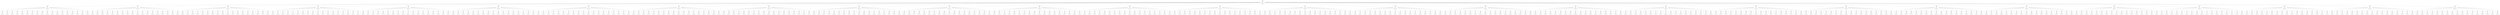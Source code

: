 graph "G" {
  node [
    fontname = "Courier";
  ];
  "2892" [
    label = "Visits: 527\nValue: 499\n. . . . a . \n. . b . . a \n. . . b . . \na . . . a . \n. . b . . . \n. . . . a . \n\na: 3 | A: 0 | \nb: 5 | B: 0 | \n\n\nO \"B\" jogou, vez do \"A\":";
  ];
  "2893" [
    label = "Visits: 19\nValue: 1\na . . . a . \n. . b . . a \n. . . b . . \na . . . a . \n. . b . . . \n. . . . a . \n\na: 2 | A: 0 | \nb: 5 | B: 0 | \n\n\nO \"A\" jogou, vez do \"B\":";
  ];
  "2894" [
    label = "Visits: 1\nValue: 1\na . . b a . \n. . . . . a \n. b . b . . \n. . . . a . \n. . b . . . \n. . . . a . \n\na: 3 | A: 0 | \nb: 4 | B: 0 | \n\n\nO \"B\" jogou, vez do \"A\":";
  ];
  "2895" [
    label = "Visits: 1\nValue: 1\na . . . a . \n. . b . . a \n. . . b . . \n. b . . a . \n. . . . . . \n. . . b a . \n\na: 3 | A: 0 | \nb: 4 | B: 0 | \n\n\nO \"B\" jogou, vez do \"A\":";
  ];
  "2896" [
    label = "Visits: 1\nValue: 1\na . . . a . \n. . b . . a \na . . b . . \n. . . . a . \nb . b . . . \n. . . . a . \n\na: 2 | A: 0 | \nb: 4 | B: 0 | \n\n\nO \"B\" jogou, vez do \"A\":";
  ];
  "2897" [
    label = "Visits: 1\nValue: 1\na . b . a . \n. . . . . a \n. . b b . . \na . . . a . \n. . b . . . \n. . . . a . \n\na: 2 | A: 0 | \nb: 4 | B: 0 | \n\n\nO \"B\" jogou, vez do \"A\":";
  ];
  "2898" [
    label = "Visits: 1\nValue: 1\na . . . a . \n. . b . . a \n. . . b . . \na . . . a . \n. . b . . . \nb . . . a . \n\na: 2 | A: 0 | \nb: 4 | B: 0 | \n\n\nO \"B\" jogou, vez do \"A\":";
  ];
  "2899" [
    label = "Visits: 1\nValue: 1\na . . . a a \n. . b . . . \n. . . b . b \na . . . . . \n. . b a . . \n. . . . a . \n\na: 2 | A: 0 | \nb: 4 | B: 0 | \n\n\nO \"B\" jogou, vez do \"A\":";
  ];
  "2900" [
    label = "Visits: 1\nValue: 1\n. . . . a . \n. b . b . a \n. . . b . . \na . . . a . \n. . b . . . \n. . . . a . \n\na: 3 | A: 0 | \nb: 4 | B: 0 | \n\n\nO \"B\" jogou, vez do \"A\":";
  ];
  "2901" [
    label = "Visits: 1\nValue: 1\na . . . a . \n. . b . . a \n. . . b . . \na . . b a . \n. . . . . . \n. b . . a . \n\na: 2 | A: 0 | \nb: 4 | B: 0 | \n\n\nO \"B\" jogou, vez do \"A\":";
  ];
  "2902" [
    label = "Visits: 1\nValue: 1\na . . . a . \n. . b . . a \n. . . b . . \na . . . a . \n. . b . . b \n. . . . . . \n\na: 3 | A: 0 | \nb: 4 | B: 0 | \n\n\nO \"B\" jogou, vez do \"A\":";
  ];
  "2903" [
    label = "Visits: 1\nValue: 1\na . b . a . \n. . . . . a \n. . b . b . \na . . . a . \n. . b . . . \n. . . . a . \n\na: 2 | A: 0 | \nb: 4 | B: 0 | \n\n\nO \"B\" jogou, vez do \"A\":";
  ];
  "2904" [
    label = "Visits: 1\nValue: 1\na . . . a . \n. . b . . a \n. . . b . . \na . . . a . \n. . b . . . \n. . . a . b \n\na: 2 | A: 0 | \nb: 4 | B: 0 | \n\n\nO \"B\" jogou, vez do \"A\":";
  ];
  "2905" [
    label = "Visits: 1\nValue: 1\na . . . . . \n. . b . b . \n. . . . . . \na . b . a . \n. . b . . . \n. . . . a . \n\na: 4 | A: 0 | \nb: 4 | B: 0 | \n\n\nO \"B\" jogou, vez do \"A\":";
  ];
  "2906" [
    label = "Visits: 1\nValue: 1\na . . . a . \n. . b . b a \n. . . . . . \na . b . a . \n. . . . . . \n. . b . a . \n\na: 2 | A: 0 | \nb: 4 | B: 0 | \n\n\nO \"B\" jogou, vez do \"A\":";
  ];
  "2907" [
    label = "Visits: 1\nValue: 1\na . . . a . \n. . b b . a \n. . . . . . \na . . b . a \n. . . . . . \n. b . . a . \n\na: 2 | A: 0 | \nb: 4 | B: 0 | \n\n\nO \"B\" jogou, vez do \"A\":";
  ];
  "2908" [
    label = "Visits: 1\nValue: 1\na . . . a . \n. . b . . a \n. . . b a . \na . . . . . \n. . b . b . \n. . . . . . \n\na: 3 | A: 0 | \nb: 4 | B: 0 | \n\n\nO \"B\" jogou, vez do \"A\":";
  ];
  "2909" [
    label = "Visits: 1\nValue: 1\na . . . . . \n. b . b . a \n. . . . . . \na . . b a . \n. . b . . . \n. . . . a . \n\na: 3 | A: 0 | \nb: 4 | B: 0 | \n\n\nO \"B\" jogou, vez do \"A\":";
  ];
  "2910" [
    label = "Visits: 1\nValue: 1\na . . . a . \n. . b . . a \n. . . b . . \n. . . . a . \n. b . b . . \n. . . . a . \n\na: 3 | A: 0 | \nb: 4 | B: 0 | \n\n\nO \"B\" jogou, vez do \"A\":";
  ];
  "2911" [
    label = "Visits: 1\nValue: 1\na . . b . a \n. . . . . a \n. b . b . . \na . . . a . \n. . b . . . \n. . . . a . \n\na: 2 | A: 0 | \nb: 4 | B: 0 | \n\n\nO \"B\" jogou, vez do \"A\":";
  ];
  "2912" [
    label = "Visits: 19\nValue: 1\n. . . . a . \n. a . b . a \n. . . b . . \na . . . a . \n. . b . . . \n. . . . a . \n\na: 2 | A: 0 | \nb: 5 | B: 0 | \n\n\nO \"A\" jogou, vez do \"B\":";
  ];
  "2913" [
    label = "Visits: 1\nValue: 1\n. . . . a . \n. a . b . a \n. . . b . . \n. b . . a . \n. . . . . . \n. . . b a . \n\na: 3 | A: 0 | \nb: 4 | B: 0 | \n\n\nO \"B\" jogou, vez do \"A\":";
  ];
  "2914" [
    label = "Visits: 1\nValue: 1\n. . . . a . \n. a . b . a \n. . . b . . \na . . . a . \n. . b . . b \n. . . . . . \n\na: 3 | A: 0 | \nb: 4 | B: 0 | \n\n\nO \"B\" jogou, vez do \"A\":";
  ];
  "2915" [
    label = "Visits: 1\nValue: 1\n. . a . a . \n. . . b . a \nb . . b . . \n. . . . a . \na . b . . . \n. . . . a . \n\na: 2 | A: 0 | \nb: 4 | B: 0 | \n\n\nO \"B\" jogou, vez do \"A\":";
  ];
  "2916" [
    label = "Visits: 1\nValue: 1\n. . . . a . \n. a . b b a \n. . . . . . \na . b . a . \n. . . . . . \n. . b . a . \n\na: 2 | A: 0 | \nb: 4 | B: 0 | \n\n\nO \"B\" jogou, vez do \"A\":";
  ];
  "2917" [
    label = "Visits: 1\nValue: 1\n. b . . a . \n. . . b . a \n. a . b . . \na . . . a . \n. . b . . . \n. . . . a . \n\na: 2 | A: 0 | \nb: 4 | B: 0 | \n\n\nO \"B\" jogou, vez do \"A\":";
  ];
  "2918" [
    label = "Visits: 1\nValue: 1\n. . . . a . \n. a . b . a \n. . . b . . \na . . . a . \n. . b . . . \n. . . a . b \n\na: 2 | A: 0 | \nb: 4 | B: 0 | \n\n\nO \"B\" jogou, vez do \"A\":";
  ];
  "2919" [
    label = "Visits: 1\nValue: 1\n. . b . a . \n. a . . . . \n. . b . b . \na . . . . . \n. . b . a . \n. . . . a . \n\na: 3 | A: 0 | \nb: 4 | B: 0 | \n\n\nO \"B\" jogou, vez do \"A\":";
  ];
  "2920" [
    label = "Visits: 1\nValue: 1\n. . . . a . \n. a . b . a \n. . . b . . \na b . . a . \n. . . . . . \n. . . b . a \n\na: 2 | A: 0 | \nb: 4 | B: 0 | \n\n\nO \"B\" jogou, vez do \"A\":";
  ];
  "2921" [
    label = "Visits: 1\nValue: 1\n. . . . a . \n. a . b . a \n. . . b . . \na . . a . b \n. . b . . . \n. . . . a . \n\na: 2 | A: 0 | \nb: 4 | B: 0 | \n\n\nO \"B\" jogou, vez do \"A\":";
  ];
  "2922" [
    label = "Visits: 1\nValue: 1\n. . . . a . \n. a . . . a \n. . . . . . \na . . . . a \n. . . . . . \n. b . . a . \n\na: 2 | A: 0 | \nb: 4 | B: 3 | \n\n\nO \"B\" jogou, vez do \"A\":";
  ];
  "2923" [
    label = "Visits: 1\nValue: 1\n. . . . . a \n. a . . . a \n. . . . . . \na . . . a . \n. . b . . . \n. . . . a . \n\na: 2 | A: 0 | \nb: 4 | B: 3 | \n\n\nO \"B\" jogou, vez do \"A\":";
  ];
  "2924" [
    label = "Visits: 1\nValue: 1\nb . . . a . \n. . . b . a \n. . a b . . \na . . . a . \n. . b . . . \n. . . . a . \n\na: 2 | A: 0 | \nb: 4 | B: 0 | \n\n\nO \"B\" jogou, vez do \"A\":";
  ];
  "2925" [
    label = "Visits: 1\nValue: 1\n. . . . a . \n. a . b . a \n. . . b . . \n. . . . a . \n. b . b . . \n. . . . a . \n\na: 3 | A: 0 | \nb: 4 | B: 0 | \n\n\nO \"B\" jogou, vez do \"A\":";
  ];
  "2926" [
    label = "Visits: 1\nValue: 1\n. . . . a . \n. a . b . a \n. . . b . . \na . b . a . \n. . . . . . \n. . b . a . \n\na: 2 | A: 0 | \nb: 4 | B: 0 | \n\n\nO \"B\" jogou, vez do \"A\":";
  ];
  "2927" [
    label = "Visits: 1\nValue: 1\n. . . a . b \n. a . b . . \n. . . b . a \na . . . a . \n. . b . . . \n. . . . a . \n\na: 2 | A: 0 | \nb: 4 | B: 0 | \n\n\nO \"B\" jogou, vez do \"A\":";
  ];
  "2928" [
    label = "Visits: 1\nValue: 1\n. . b . a . \n. . . . . a \na . . b b . \na . . . a . \n. . b . . . \n. . . . a . \n\na: 2 | A: 0 | \nb: 4 | B: 0 | \n\n\nO \"B\" jogou, vez do \"A\":";
  ];
  "2929" [
    label = "Visits: 1\nValue: 1\n. . . . a . \n. a . b . a \n. . . b . . \na . . . a . \n. . b . . . \nb . . . a . \n\na: 2 | A: 0 | \nb: 4 | B: 0 | \n\n\nO \"B\" jogou, vez do \"A\":";
  ];
  "2930" [
    label = "Visits: 1\nValue: 1\na . . . a . \n. . . b . a \n. . b . b . \na . . . a . \n. . b . . . \n. . . . a . \n\na: 2 | A: 0 | \nb: 4 | B: 0 | \n\n\nO \"B\" jogou, vez do \"A\":";
  ];
  "2931" [
    label = "Visits: 19\nValue: 1\n. . . . a . \na . b . . a \n. . . b . . \na . . . a . \n. . b . . . \n. . . . a . \n\na: 2 | A: 0 | \nb: 5 | B: 0 | \n\n\nO \"A\" jogou, vez do \"B\":";
  ];
  "2932" [
    label = "Visits: 1\nValue: 1\n. . . . a . \na . b . . a \n. . . b . a \na . . . . . \n. b . b . . \n. . . . . . \n\na: 3 | A: 0 | \nb: 4 | B: 0 | \n\n\nO \"B\" jogou, vez do \"A\":";
  ];
  "2933" [
    label = "Visits: 1\nValue: 1\n. . . . a a \na . b . . . \n. . . b . b \na . . . . . \n. . b a . . \n. . . . a . \n\na: 2 | A: 0 | \nb: 4 | B: 0 | \n\n\nO \"B\" jogou, vez do \"A\":";
  ];
  "2934" [
    label = "Visits: 1\nValue: 1\n. . . . a . \n. b . b . a \n. . . b . . \na . . . a . \n. . b . . . \n. . . . a . \n\na: 3 | A: 0 | \nb: 4 | B: 0 | \n\n\nO \"B\" jogou, vez do \"A\":";
  ];
  "2935" [
    label = "Visits: 1\nValue: 1\n. . . . a . \n. . . . . a \n. . . . . . \na . . . a . \n. . b . . . \n. . . . a . \n\na: 3 | A: 0 | \nb: 4 | B: 3 | \n\n\nO \"B\" jogou, vez do \"A\":";
  ];
  "2936" [
    label = "Visits: 1\nValue: 1\n. . . . a . \na . b . . a \n. . . b . . \na . . a . b \n. . b . . . \n. . . . a . \n\na: 2 | A: 0 | \nb: 4 | B: 0 | \n\n\nO \"B\" jogou, vez do \"A\":";
  ];
  "2937" [
    label = "Visits: 1\nValue: 1\n. . . . a . \na . b . . a \n. . . b . . \n. b . . a . \n. . . . . . \n. . . b a . \n\na: 3 | A: 0 | \nb: 4 | B: 0 | \n\n\nO \"B\" jogou, vez do \"A\":";
  ];
  "2938" [
    label = "Visits: 1\nValue: 1\n. . . . a . \na . b . . a \na . . b . . \n. . . . a . \nb . b . . . \n. . . . a . \n\na: 2 | A: 0 | \nb: 4 | B: 0 | \n\n\nO \"B\" jogou, vez do \"A\":";
  ];
  "2939" [
    label = "Visits: 1\nValue: 1\n. . b . a . \na . . . . a \n. . b b . . \na . . . a . \n. . b . . . \n. . . . a . \n\na: 2 | A: 0 | \nb: 4 | B: 0 | \n\n\nO \"B\" jogou, vez do \"A\":";
  ];
  "2940" [
    label = "Visits: 1\nValue: 1\n. . b . a . \na . . . . a \n. . b . b . \na . . . a . \n. . b . . . \n. . . . a . \n\na: 2 | A: 0 | \nb: 4 | B: 0 | \n\n\nO \"B\" jogou, vez do \"A\":";
  ];
  "2941" [
    label = "Visits: 1\nValue: 1\n. . . b a . \n. . . . . a \n. b . b . . \n. . . . a . \n. . b . . . \n. . . . a . \n\na: 4 | A: 0 | \nb: 4 | B: 0 | \n\n\nO \"B\" jogou, vez do \"A\":";
  ];
  "2942" [
    label = "Visits: 1\nValue: 1\n. . . . a . \na . b . . a \n. . . b . . \na . . . a . \n. . b . . . \n. . . a . b \n\na: 2 | A: 0 | \nb: 4 | B: 0 | \n\n\nO \"B\" jogou, vez do \"A\":";
  ];
  "2943" [
    label = "Visits: 1\nValue: 1\n. . . . a . \na . b . . a \n. . . b . . \na b . . a . \n. . . . . . \n. . . b . a \n\na: 2 | A: 0 | \nb: 4 | B: 0 | \n\n\nO \"B\" jogou, vez do \"A\":";
  ];
  "2944" [
    label = "Visits: 1\nValue: 1\n. . . . a . \na . b . . a \n. . . b . . \na . b . a . \n. . . . . . \n. . b . a . \n\na: 2 | A: 0 | \nb: 4 | B: 0 | \n\n\nO \"B\" jogou, vez do \"A\":";
  ];
  "2945" [
    label = "Visits: 1\nValue: 1\n. . . a . b \na . b . . . \n. . . b . a \na . . . a . \n. . b . . . \n. . . . a . \n\na: 2 | A: 0 | \nb: 4 | B: 0 | \n\n\nO \"B\" jogou, vez do \"A\":";
  ];
  "2946" [
    label = "Visits: 1\nValue: 1\n. . . . . . \na b . b . a \n. . . . . . \na . . b a . \n. . b . . . \n. . . . a . \n\na: 3 | A: 0 | \nb: 4 | B: 0 | \n\n\nO \"B\" jogou, vez do \"A\":";
  ];
  "2947" [
    label = "Visits: 1\nValue: 1\n. . . . a . \na . b . . a \n. . . b . . \n. . . . a . \n. b . b . . \n. . . . a . \n\na: 3 | A: 0 | \nb: 4 | B: 0 | \n\n\nO \"B\" jogou, vez do \"A\":";
  ];
  "2948" [
    label = "Visits: 1\nValue: 1\n. . . b . a \na . . . . a \n. b . b . . \na . . . a . \n. . b . . . \n. . . . a . \n\na: 2 | A: 0 | \nb: 4 | B: 0 | \n\n\nO \"B\" jogou, vez do \"A\":";
  ];
  "2949" [
    label = "Visits: 1\nValue: 1\na . . . a . \n. . b . . a \nb . . b . . \n. . . . a . \na . b . . . \n. . . . a . \n\na: 2 | A: 0 | \nb: 4 | B: 0 | \n\n\nO \"B\" jogou, vez do \"A\":";
  ];
  "2950" [
    label = "Visits: 19\nValue: 1\n. . . . a . \n. . b . . a \n. . . b . a \na . . . . . \n. b . a . . \n. . . . . . \n\na: 3 | A: 0 | \nb: 5 | B: 0 | \n\n\nO \"A\" jogou, vez do \"B\":";
  ];
  "2951" [
    label = "Visits: 1\nValue: 1\n. . b . a . \n. . . . . a \n. . b b . a \na . . . . . \n. b . a . . \n. . . . . . \n\na: 3 | A: 0 | \nb: 4 | B: 0 | \n\n\nO \"B\" jogou, vez do \"A\":";
  ];
  "2952" [
    label = "Visits: 1\nValue: 1\n. . . . a . \n. . b . . a \n. . . b . a \na . b . . . \n. . . a . . \nb . . . . . \n\na: 3 | A: 0 | \nb: 4 | B: 0 | \n\n\nO \"B\" jogou, vez do \"A\":";
  ];
  "2953" [
    label = "Visits: 1\nValue: 1\n. . . . a . \n. . b . . a \n. . . b . a \n. b . . . . \n. . . a . . \n. b . . . . \n\na: 4 | A: 0 | \nb: 4 | B: 0 | \n\n\nO \"B\" jogou, vez do \"A\":";
  ];
  "2954" [
    label = "Visits: 1\nValue: 1\n. . . . a . \n. . b . . a \n. . . b . a \na . . . a . \n. b . . . . \n. . b . . . \n\na: 3 | A: 0 | \nb: 4 | B: 0 | \n\n\nO \"B\" jogou, vez do \"A\":";
  ];
  "2955" [
    label = "Visits: 1\nValue: 1\n. . . . a . \n. . . . . a \n. . . . . . \na . . . . . \n. b . . . . \n. . a . . . \n\na: 4 | A: 0 | \nb: 4 | B: 3 | \n\n\nO \"B\" jogou, vez do \"A\":";
  ];
  "2956" [
    label = "Visits: 1\nValue: 1\n. . . . . . \n. b . b . a \n. . . . . a \na . . b . . \n. b . a . . \n. . . . . . \n\na: 4 | A: 0 | \nb: 4 | B: 0 | \n\n\nO \"B\" jogou, vez do \"A\":";
  ];
  "2957" [
    label = "Visits: 1\nValue: 1\n. . . . a . \n. . b . . a \n. . . b . a \na . a . . . \n. b . . . . \n. . . . b . \n\na: 3 | A: 0 | \nb: 4 | B: 0 | \n\n\nO \"B\" jogou, vez do \"A\":";
  ];
  "2958" [
    label = "Visits: 1\nValue: 1\n. . . . a . \n. . b b . a \n. . . . . a \na . . b . . \n. b . . . . \n. . . a . . \n\na: 3 | A: 0 | \nb: 4 | B: 0 | \n\n\nO \"B\" jogou, vez do \"A\":";
  ];
  "2959" [
    label = "Visits: 1\nValue: 1\n. . . . a . \n. . b . . a \n. . . b . a \na . . a . . \n. b . . . . \n. . . b . . \n\na: 3 | A: 0 | \nb: 4 | B: 0 | \n\n\nO \"B\" jogou, vez do \"A\":";
  ];
  "2960" [
    label = "Visits: 1\nValue: 1\n. . b . a . \n. . . . . a \n. . b . b a \na . . . . . \n. b . a . . \n. . . . . . \n\na: 3 | A: 0 | \nb: 4 | B: 0 | \n\n\nO \"B\" jogou, vez do \"A\":";
  ];
  "2961" [
    label = "Visits: 1\nValue: 1\n. . . . a . \n. . b . . a \na . . b . a \n. . . . . . \nb . b a . . \n. . . . . . \n\na: 3 | A: 0 | \nb: 4 | B: 0 | \n\n\nO \"B\" jogou, vez do \"A\":";
  ];
  "2962" [
    label = "Visits: 1\nValue: 1\n. . . b a . \n. . . . . a \n. b . b . a \n. . . . . . \n. b . a . . \n. . . . . . \n\na: 4 | A: 0 | \nb: 4 | B: 0 | \n\n\nO \"B\" jogou, vez do \"A\":";
  ];
  "2963" [
    label = "Visits: 1\nValue: 1\n. . . . a . \n. . b . b a \n. . . . . a \na . b . . . \n. . . . . . \nb . . . a . \n\na: 3 | A: 0 | \nb: 4 | B: 0 | \n\n\nO \"B\" jogou, vez do \"A\":";
  ];
  "2964" [
    label = "Visits: 1\nValue: 1\n. . . . a . \n. . b . . a \n. . . b . a \na . . . . . \n. b a . b . \n. . . . . . \n\na: 3 | A: 0 | \nb: 4 | B: 0 | \n\n\nO \"B\" jogou, vez do \"A\":";
  ];
  "2965" [
    label = "Visits: 1\nValue: 1\n. . . . a . \n. . . . . a \n. . . . . a \na . . . . . \n. b . a . . \n. . . . . . \n\na: 3 | A: 0 | \nb: 4 | B: 3 | \n\n\nO \"B\" jogou, vez do \"A\":";
  ];
  "2966" [
    label = "Visits: 1\nValue: 1\n. . . . a . \n. . b . . a \nb . . b . a \n. . . . . . \na b . a . . \n. . . . . . \n\na: 3 | A: 0 | \nb: 4 | B: 0 | \n\n\nO \"B\" jogou, vez do \"A\":";
  ];
  "2967" [
    label = "Visits: 1\nValue: 1\n. . . a . b \n. . b . . a \n. . . b . a \na . . . . . \n. b . a . . \n. . . . . . \n\na: 3 | A: 0 | \nb: 4 | B: 0 | \n\n\nO \"B\" jogou, vez do \"A\":";
  ];
  "2968" [
    label = "Visits: 1\nValue: 1\n. . . b . . \n. . . . . . \n. b . b . . \na . . . . . \n. b . a . . \n. . . . . . \n\na: 3 | A: 3 | \nb: 4 | B: 0 | \n\n\nO \"B\" jogou, vez do \"A\":";
  ];
  "2969" [
    label = "Visits: 19\nValue: 1\n. . . . a . \n. . b . . a \n. . . b . . \na . . b a . \n. . . . . . \n. a . . a . \n\na: 2 | A: 0 | \nb: 5 | B: 0 | \n\n\nO \"A\" jogou, vez do \"B\":";
  ];
  "2970" [
    label = "Visits: 1\nValue: 1\n. . . . a a \n. . b . . . \n. . . b . b \na . . b . . \n. . . a . . \n. a . . a . \n\na: 2 | A: 0 | \nb: 4 | B: 0 | \n\n\nO \"B\" jogou, vez do \"A\":";
  ];
  "2971" [
    label = "Visits: 1\nValue: 1\n. . . a . b \n. . b . . . \n. . . b . a \na . . b a . \n. . . . . . \n. a . . a . \n\na: 2 | A: 0 | \nb: 4 | B: 0 | \n\n\nO \"B\" jogou, vez do \"A\":";
  ];
  "2972" [
    label = "Visits: 1\nValue: 1\n. . . . a . \n. . b . . . \n. . b . b . \na . . . . . \n. . b . a . \n. a . . a . \n\na: 3 | A: 0 | \nb: 4 | B: 0 | \n\n\nO \"B\" jogou, vez do \"A\":";
  ];
  "2973" [
    label = "Visits: 1\nValue: 1\n. . . . a . \n. . b . . a \n. . . b . . \na . . b a . \n. . . . . b \n. a . . . . \n\na: 3 | A: 0 | \nb: 4 | B: 0 | \n\n\nO \"B\" jogou, vez do \"A\":";
  ];
  "2974" [
    label = "Visits: 1\nValue: 1\n. . . . a . \n. . b . . a \n. . . b . . \na . . b a . \n. . . . . . \n. a . b . a \n\na: 2 | A: 0 | \nb: 4 | B: 0 | \n\n\nO \"B\" jogou, vez do \"A\":";
  ];
  "2975" [
    label = "Visits: 1\nValue: 1\nb . . . a . \n. . b . . a \n. . . b . . \na . . b a . \n. . . . . . \n. a . . a . \n\na: 2 | A: 0 | \nb: 4 | B: 0 | \n\n\nO \"B\" jogou, vez do \"A\":";
  ];
  "2976" [
    label = "Visits: 1\nValue: 1\n. . . . . . \n. . b . b . \n. . . . . . \na . b b a . \n. . . . . . \n. a . . a . \n\na: 4 | A: 0 | \nb: 4 | B: 0 | \n\n\nO \"B\" jogou, vez do \"A\":";
  ];
  "2977" [
    label = "Visits: 1\nValue: 1\n. . . b a . \n. . . . . a \n. b . b . . \n. . . b a . \n. . . . . . \n. a . . a . \n\na: 3 | A: 0 | \nb: 4 | B: 0 | \n\n\nO \"B\" jogou, vez do \"A\":";
  ];
  "2978" [
    label = "Visits: 1\nValue: 1\n. . . . a . \n. . b . b a \n. . . . . . \na . b b a . \n. . . . . . \n. a . . a . \n\na: 2 | A: 0 | \nb: 4 | B: 0 | \n\n\nO \"B\" jogou, vez do \"A\":";
  ];
  "2979" [
    label = "Visits: 1\nValue: 1\n. . . . a . \n. b . . . a \n. . . . . . \na . . . a . \n. . . . . . \n. a . . a . \n\na: 2 | A: 0 | \nb: 4 | B: 3 | \n\n\nO \"B\" jogou, vez do \"A\":";
  ];
  "2980" [
    label = "Visits: 1\nValue: 1\n. . . . a . \n. . b . . a \na . . b . . \n. . . b a . \nb . . . . . \n. . . . a . \n\na: 3 | A: 0 | \nb: 4 | B: 0 | \n\n\nO \"B\" jogou, vez do \"A\":";
  ];
  "2981" [
    label = "Visits: 1\nValue: 1\n. . . . a . \n. . . . . a \n. . . . . . \na . . b a . \n. . . . . . \n. a . . a . \n\na: 2 | A: 0 | \nb: 4 | B: 3 | \n\n\nO \"B\" jogou, vez do \"A\":";
  ];
  "2982" [
    label = "Visits: 1\nValue: 1\n. . . . . . \n. b . . . a \n. . . . . . \na . . . a . \n. . . . . . \n. a . . a . \n\na: 3 | A: 0 | \nb: 4 | B: 3 | \n\n\nO \"B\" jogou, vez do \"A\":";
  ];
  "2983" [
    label = "Visits: 1\nValue: 1\n. . . . a . \n. . b . . a \n. . . b . . \n. b . b a . \n. . . . . . \n. a . . a . \n\na: 3 | A: 0 | \nb: 4 | B: 0 | \n\n\nO \"B\" jogou, vez do \"A\":";
  ];
  "2984" [
    label = "Visits: 1\nValue: 1\n. . . . a . \n. . b . . a \n. . . b b . \na . . . a . \n. . b . . . \n. . . . a . \n\na: 3 | A: 0 | \nb: 4 | B: 0 | \n\n\nO \"B\" jogou, vez do \"A\":";
  ];
  "2985" [
    label = "Visits: 1\nValue: 1\n. . . . a . \n. . b . . a \n. . . . . a \na . . . . . \n. . . . . . \n. a . . . . \n\na: 3 | A: 0 | \nb: 4 | B: 3 | \n\n\nO \"B\" jogou, vez do \"A\":";
  ];
  "2986" [
    label = "Visits: 1\nValue: 1\n. . b . a . \n. . . . . a \n. . b . b . \na . . . a . \n. . . . b . \n. a . . a . \n\na: 2 | A: 0 | \nb: 4 | B: 0 | \n\n\nO \"B\" jogou, vez do \"A\":";
  ];
  "2987" [
    label = "Visits: 1\nValue: 1\n. . . . a . \n. . b . . a \nb . . b . . \n. . . b a . \na . . . . . \n. a . . a . \n\na: 2 | A: 0 | \nb: 4 | B: 0 | \n\n\nO \"B\" jogou, vez do \"A\":";
  ];
  "2988" [
    label = "Visits: 19\nValue: 1\n. . . . . . \n. b . a . a \n. . . . . . \na . . b a . \n. . b . . . \n. . . . a . \n\na: 3 | A: 0 | \nb: 5 | B: 0 | \n\n\nO \"A\" jogou, vez do \"B\":";
  ];
  "2989" [
    label = "Visits: 1\nValue: 1\n. . b . . . \n. . . . . a \nb . . . a . \na . . b a . \n. . b . . . \n. . . . a . \n\na: 3 | A: 0 | \nb: 4 | B: 0 | \n\n\nO \"B\" jogou, vez do \"A\":";
  ];
  "2990" [
    label = "Visits: 1\nValue: 1\nb . . . a . \n. . . . . a \n. . b . . . \na . . . a . \n. . b . b . \n. . . . a . \n\na: 3 | A: 0 | \nb: 4 | B: 0 | \n\n\nO \"B\" jogou, vez do \"A\":";
  ];
  "2991" [
    label = "Visits: 1\nValue: 1\n. . . . . . \n. b . a . a \n. . . . . . \na b . b a . \n. . . . . . \n. . . b . a \n\na: 3 | A: 0 | \nb: 4 | B: 0 | \n\n\nO \"B\" jogou, vez do \"A\":";
  ];
  "2992" [
    label = "Visits: 1\nValue: 1\n. . . . . . \n. b . a . a \n. . . . . . \na . . b a . \n. . b . . . \n. . . a . b \n\na: 3 | A: 0 | \nb: 4 | B: 0 | \n\n\nO \"B\" jogou, vez do \"A\":";
  ];
  "2993" [
    label = "Visits: 1\nValue: 1\n. b . . . . \n. . . a . a \n. b . . . . \na . . b a . \n. . b . . . \n. . . . a . \n\na: 3 | A: 0 | \nb: 4 | B: 0 | \n\n\nO \"B\" jogou, vez do \"A\":";
  ];
  "2994" [
    label = "Visits: 1\nValue: 1\n. . . . . . \n. b . a . a \n. . . . . . \na . b b a . \n. . . . . . \n. . b . a . \n\na: 3 | A: 0 | \nb: 4 | B: 0 | \n\n\nO \"B\" jogou, vez do \"A\":";
  ];
  "2995" [
    label = "Visits: 1\nValue: 1\n. . . . b . \n. b . . . . \n. . a . . . \na . . b a . \n. . b . . . \n. . . . a . \n\na: 4 | A: 0 | \nb: 4 | B: 0 | \n\n\nO \"B\" jogou, vez do \"A\":";
  ];
  "2996" [
    label = "Visits: 1\nValue: 1\n. . . . . a \n. b . a . . \n. . . . . b \na . . b . . \n. . b a . . \n. . . . a . \n\na: 3 | A: 0 | \nb: 4 | B: 0 | \n\n\nO \"B\" jogou, vez do \"A\":";
  ];
  "2997" [
    label = "Visits: 1\nValue: 1\n. . . . . . \n. b . a . a \n. . . a . . \na . . b . . \n. . b . . b \n. . . . . . \n\na: 4 | A: 0 | \nb: 4 | B: 0 | \n\n\nO \"B\" jogou, vez do \"A\":";
  ];
  "2998" [
    label = "Visits: 1\nValue: 1\n. . b . . . \n. . . a . a \nb . . . . . \n. . . b a . \na . b . . . \n. . . . a . \n\na: 3 | A: 0 | \nb: 4 | B: 0 | \n\n\nO \"B\" jogou, vez do \"A\":";
  ];
  "2999" [
    label = "Visits: 1\nValue: 1\n. . . b . . \n. b . . . a \n. . . a . . \na . . b a . \n. . b . . . \n. . . . a . \n\na: 3 | A: 0 | \nb: 4 | B: 0 | \n\n\nO \"B\" jogou, vez do \"A\":";
  ];
  "3000" [
    label = "Visits: 1\nValue: 1\n. . . . . . \n. b . a . a \n. . . . . . \na . . b a . \n. . b . . . \nb . . . a . \n\na: 3 | A: 0 | \nb: 4 | B: 0 | \n\n\nO \"B\" jogou, vez do \"A\":";
  ];
  "3001" [
    label = "Visits: 1\nValue: 1\n. . . . . . \n. b a . b . \n. . . . . . \na . . b a . \n. . b . . . \n. . . . a . \n\na: 4 | A: 0 | \nb: 4 | B: 0 | \n\n\nO \"B\" jogou, vez do \"A\":";
  ];
  "3002" [
    label = "Visits: 1\nValue: 1\nb . . . . . \n. . . a . a \n. . b . . . \na . . b a . \n. . b . . . \n. . . . a . \n\na: 3 | A: 0 | \nb: 4 | B: 0 | \n\n\nO \"B\" jogou, vez do \"A\":";
  ];
  "3003" [
    label = "Visits: 1\nValue: 1\n. . . . . . \n. b . a . a \n. . . . . . \na . b b a . \n. . . . . . \n. . b . a . \n\na: 3 | A: 0 | \nb: 4 | B: 0 | \n\n\nO \"B\" jogou, vez do \"A\":";
  ];
  "3004" [
    label = "Visits: 1\nValue: 1\n. . . . . . \nb . b . a a \n. . . . . . \na . . b a . \n. . b . . . \n. . . . a . \n\na: 3 | A: 0 | \nb: 4 | B: 0 | \n\n\nO \"B\" jogou, vez do \"A\":";
  ];
  "3005" [
    label = "Visits: 1\nValue: 1\n. . . . . . \n. b . a . a \n. . . . . . \na . . b a b \n. . b . . . \n. . . . a . \n\na: 3 | A: 0 | \nb: 4 | B: 0 | \n\n\nO \"B\" jogou, vez do \"A\":";
  ];
  "3006" [
    label = "Visits: 1\nValue: 1\n. . . a . . \n. b . . . a \n. . . b . . \na . . . . . \n. . b b . a \n. . . . a . \n\na: 3 | A: 0 | \nb: 4 | B: 0 | \n\n\nO \"B\" jogou, vez do \"A\":";
  ];
  "3007" [
    label = "Visits: 19\nValue: 1\n. . . . a . \n. . b . . a \n. . . b . . \na . . . a . \n. . b . . a \n. . . . . . \n\na: 3 | A: 0 | \nb: 5 | B: 0 | \n\n\nO \"A\" jogou, vez do \"B\":";
  ];
  "3008" [
    label = "Visits: 1\nValue: 1\n. . . . a . \n. . b . . a \n. . . b . . \na . b . a . \n. . . . . a \n. . b . . . \n\na: 3 | A: 0 | \nb: 4 | B: 0 | \n\n\nO \"B\" jogou, vez do \"A\":";
  ];
  "3009" [
    label = "Visits: 1\nValue: 1\n. . . . a . \n. . b . . a \n. . . b . . \na . . . a a \n. . b . . . \n. . . . . b \n\na: 3 | A: 0 | \nb: 4 | B: 0 | \n\n\nO \"B\" jogou, vez do \"A\":";
  ];
  "3010" [
    label = "Visits: 1\nValue: 1\n. . . . a . \n. . . . . a \n. . . . . . \na . . . a . \n. . b . . a \n. . . . . . \n\na: 3 | A: 0 | \nb: 4 | B: 3 | \n\n\nO \"B\" jogou, vez do \"A\":";
  ];
  "3011" [
    label = "Visits: 1\nValue: 1\n. . . . a . \n. . b . . a \n. . . b . . \na . . b a . \n. . . . . a \n. b . . . . \n\na: 3 | A: 0 | \nb: 4 | B: 0 | \n\n\nO \"B\" jogou, vez do \"A\":";
  ];
  "3012" [
    label = "Visits: 1\nValue: 1\n. . . . a . \n. . b . . a \nb . . b . . \n. . . . a . \na . b . . a \n. . . . . . \n\na: 3 | A: 0 | \nb: 4 | B: 0 | \n\n\nO \"B\" jogou, vez do \"A\":";
  ];
  "3013" [
    label = "Visits: 1\nValue: 1\n. . . . a . \n. . b . . a \n. . . b . . \n. . . . a . \n. b . b . a \n. . . . . . \n\na: 4 | A: 0 | \nb: 4 | B: 0 | \n\n\nO \"B\" jogou, vez do \"A\":";
  ];
  "3014" [
    label = "Visits: 1\nValue: 1\n. . . a . b \n. . b . . . \n. . . b . a \na . . . a . \n. . b . . a \n. . . . . . \n\na: 3 | A: 0 | \nb: 4 | B: 0 | \n\n\nO \"B\" jogou, vez do \"A\":";
  ];
  "3015" [
    label = "Visits: 1\nValue: 1\n. . . . a a \n. . b . . . \n. . . b . b \na . . . . . \n. . b a . a \n. . . . . . \n\na: 3 | A: 0 | \nb: 4 | B: 0 | \n\n\nO \"B\" jogou, vez do \"A\":";
  ];
  "3016" [
    label = "Visits: 1\nValue: 1\n. . . . a . \nb . b . . a \n. . . b . . \na . . . a . \n. . b . . a \n. . . . . . \n\na: 3 | A: 0 | \nb: 4 | B: 0 | \n\n\nO \"B\" jogou, vez do \"A\":";
  ];
  "3017" [
    label = "Visits: 1\nValue: 1\n. . . . a . \n. . b . . a \n. . . b . . \na . . . a . \n. . b . . a \nb . . . . . \n\na: 3 | A: 0 | \nb: 4 | B: 0 | \n\n\nO \"B\" jogou, vez do \"A\":";
  ];
  "3018" [
    label = "Visits: 1\nValue: 1\n. . . . a . \n. . b . . a \n. . . b . . \na . . a . b \n. . b . . . \n. . . . . a \n\na: 3 | A: 0 | \nb: 4 | B: 0 | \n\n\nO \"B\" jogou, vez do \"A\":";
  ];
  "3019" [
    label = "Visits: 1\nValue: 1\n. . . . a . \n. . b . . a \na . . b . . \n. . . . a . \nb . b . . a \n. . . . . . \n\na: 3 | A: 0 | \nb: 4 | B: 0 | \n\n\nO \"B\" jogou, vez do \"A\":";
  ];
  "3020" [
    label = "Visits: 1\nValue: 1\nb . . . a . \n. . b . . a \n. . . b . . \na . . . a . \n. . b . . a \n. . . . . . \n\na: 3 | A: 0 | \nb: 4 | B: 0 | \n\n\nO \"B\" jogou, vez do \"A\":";
  ];
  "3021" [
    label = "Visits: 1\nValue: 1\n. . . . a . \n. . b . . a \n. . . b a . \na . . . . . \n. . b . b . \n. . . . . . \n\na: 4 | A: 0 | \nb: 4 | B: 0 | \n\n\nO \"B\" jogou, vez do \"A\":";
  ];
  "3022" [
    label = "Visits: 1\nValue: 1\n. . . . a . \n. . b . . a \n. . . b . . \na b . . a . \n. . . . . a \n. . . b . . \n\na: 3 | A: 0 | \nb: 4 | B: 0 | \n\n\nO \"B\" jogou, vez do \"A\":";
  ];
  "3023" [
    label = "Visits: 1\nValue: 1\n. . . . a . \n. . b . . a \n. . . b . . \n. b . . a . \n. . . . . a \n. . . b . . \n\na: 4 | A: 0 | \nb: 4 | B: 0 | \n\n\nO \"B\" jogou, vez do \"A\":";
  ];
  "3024" [
    label = "Visits: 1\nValue: 1\n. . . . . . \n. . b . b . \n. . . . . . \na . b . a . \n. . b . . a \n. . . . . . \n\na: 5 | A: 0 | \nb: 4 | B: 0 | \n\n\nO \"B\" jogou, vez do \"A\":";
  ];
  "3025" [
    label = "Visits: 1\nValue: 1\n. . . . a . \n. . b . . a \n. . . b . a \na . . . . . \n. b . b . a \n. . . . . . \n\na: 3 | A: 0 | \nb: 4 | B: 0 | \n\n\nO \"B\" jogou, vez do \"A\":";
  ];
  "3026" [
    label = "Visits: 19\nValue: 1\n. . . a . a \n. . . . . a \n. b . b . . \na . . . a . \n. . b . . . \n. . . . a . \n\na: 2 | A: 0 | \nb: 5 | B: 0 | \n\n\nO \"A\" jogou, vez do \"B\":";
  ];
  "3027" [
    label = "Visits: 1\nValue: 1\n. . . a . a \n. . . . . a \n. b . b . . \n. . . . a . \n. b . b . . \n. . . . a . \n\na: 3 | A: 0 | \nb: 4 | B: 0 | \n\n\nO \"B\" jogou, vez do \"A\":";
  ];
  "3028" [
    label = "Visits: 1\nValue: 1\n. . . a . a \n. . . . . a \n. b . b . . \na . . . a . \n. . b . . . \nb . . . a . \n\na: 2 | A: 0 | \nb: 4 | B: 0 | \n\n\nO \"B\" jogou, vez do \"A\":";
  ];
  "3029" [
    label = "Visits: 1\nValue: 1\n. . . a . a \n. . . . . . \n. b b . b . \na . . . . . \n. . b . a . \n. . . . a . \n\na: 3 | A: 0 | \nb: 4 | B: 0 | \n\n\nO \"B\" jogou, vez do \"A\":";
  ];
  "3030" [
    label = "Visits: 1\nValue: 1\n. . . a . a \n. . . . . a \nb . b b . . \n. . . . a . \na . b . . . \n. . . . a . \n\na: 2 | A: 0 | \nb: 4 | B: 0 | \n\n\nO \"B\" jogou, vez do \"A\":";
  ];
  "3031" [
    label = "Visits: 1\nValue: 1\n. . . a . a \n. . . . . a \n. b . b . . \na . . . a . \n. . b . . b \n. . . . . . \n\na: 3 | A: 0 | \nb: 4 | B: 0 | \n\n\nO \"B\" jogou, vez do \"A\":";
  ];
  "3032" [
    label = "Visits: 1\nValue: 1\n. . . a . a \n. . . . . a \nb . b . b . \na . . . a . \n. . b . . . \n. . . . a . \n\na: 2 | A: 0 | \nb: 4 | B: 0 | \n\n\nO \"B\" jogou, vez do \"A\":";
  ];
  "3033" [
    label = "Visits: 1\nValue: 1\n. . b . a a \n. . . . . a \n. b . b . . \na . . . a . \n. . b . . . \n. . . . a . \n\na: 2 | A: 0 | \nb: 4 | B: 0 | \n\n\nO \"B\" jogou, vez do \"A\":";
  ];
  "3034" [
    label = "Visits: 1\nValue: 1\n. . . a . a \n. . . . . a \n. b . b . . \na . . . a . \n. . b . . . \n. . . a . b \n\na: 2 | A: 0 | \nb: 4 | B: 0 | \n\n\nO \"B\" jogou, vez do \"A\":";
  ];
  "3035" [
    label = "Visits: 1\nValue: 1\nb . . a . a \n. . . . . a \n. b . b . . \na . . . a . \n. . b . . . \n. . . . a . \n\na: 2 | A: 0 | \nb: 4 | B: 0 | \n\n\nO \"B\" jogou, vez do \"A\":";
  ];
  "3036" [
    label = "Visits: 1\nValue: 1\n. . . a . a \n. . . . . a \n. b . b . . \na . b . a . \n. . . . . . \n. . b . a . \n\na: 2 | A: 0 | \nb: 4 | B: 0 | \n\n\nO \"B\" jogou, vez do \"A\":";
  ];
  "3037" [
    label = "Visits: 1\nValue: 1\n. . . . . a \n. . b . . a \n. b . b . . \na . . . a . \n. . b . . . \n. . . . a . \n\na: 3 | A: 0 | \nb: 4 | B: 0 | \n\n\nO \"B\" jogou, vez do \"A\":";
  ];
  "3038" [
    label = "Visits: 1\nValue: 1\n. . . a . a \n. b . . . a \n. . . b . . \na b . . a . \n. . b . . . \n. . . . a . \n\na: 2 | A: 0 | \nb: 4 | B: 0 | \n\n\nO \"B\" jogou, vez do \"A\":";
  ];
  "3039" [
    label = "Visits: 1\nValue: 1\n. . . a . . \n. . . . . . \n. b . b . . \na . . . . . \n. b . b . . \n. . . . . . \n\na: 3 | A: 3 | \nb: 4 | B: 0 | \n\n\nO \"B\" jogou, vez do \"A\":";
  ];
  "3040" [
    label = "Visits: 1\nValue: 1\n. . . a . a \n. . . . . a \n. b . b . . \na . . a . b \n. . b . . . \n. . . . a . \n\na: 2 | A: 0 | \nb: 4 | B: 0 | \n\n\nO \"B\" jogou, vez do \"A\":";
  ];
  "3041" [
    label = "Visits: 1\nValue: 1\n. . . a . a \n. . . . . a \n. b . b . . \na b . . a . \n. . . . . . \n. . . b . a \n\na: 2 | A: 0 | \nb: 4 | B: 0 | \n\n\nO \"B\" jogou, vez do \"A\":";
  ];
  "3042" [
    label = "Visits: 1\nValue: 1\n. b . a . a \n. . . . . a \n. b . b . . \na . . . a . \n. . b . . . \n. . . . a . \n\na: 2 | A: 0 | \nb: 4 | B: 0 | \n\n\nO \"B\" jogou, vez do \"A\":";
  ];
  "3043" [
    label = "Visits: 1\nValue: 1\n. . . a . a \n. . . . . a \n. b . b a . \na . . . . . \n. . b . b . \n. . . . . . \n\na: 3 | A: 0 | \nb: 4 | B: 0 | \n\n\nO \"B\" jogou, vez do \"A\":";
  ];
  "3044" [
    label = "Visits: 1\nValue: 1\n. . . a . a \n. . . . . a \n. b . b . b \na . . . . . \n. . b a . . \n. . . . a . \n\na: 2 | A: 0 | \nb: 4 | B: 0 | \n\n\nO \"B\" jogou, vez do \"A\":";
  ];
  "3045" [
    label = "Visits: 19\nValue: 1\n. . a . a . \n. . . . . a \n. . b b . . \na . . . a . \n. . b . . . \n. . . . a . \n\na: 2 | A: 0 | \nb: 5 | B: 0 | \n\n\nO \"A\" jogou, vez do \"B\":";
  ];
  "3046" [
    label = "Visits: 1\nValue: 1\n. . a . a . \n. . . . . a \n. . b b . . \na b . . a . \n. . . . . . \n. . . b . a \n\na: 2 | A: 0 | \nb: 4 | B: 0 | \n\n\nO \"B\" jogou, vez do \"A\":";
  ];
  "3047" [
    label = "Visits: 1\nValue: 1\n. . a . a . \n. . . . . a \n. . b b . . \na . . . a . \n. . b . . . \n. . . a . b \n\na: 2 | A: 0 | \nb: 4 | B: 0 | \n\n\nO \"B\" jogou, vez do \"A\":";
  ];
  "3048" [
    label = "Visits: 1\nValue: 1\n. . a a . b \n. . . . . . \n. . b b . a \na . . . a . \n. . b . . . \n. . . . a . \n\na: 2 | A: 0 | \nb: 4 | B: 0 | \n\n\nO \"B\" jogou, vez do \"A\":";
  ];
  "3049" [
    label = "Visits: 1\nValue: 1\n. . a . a . \n. . . . . a \n. . . . . . \n. . . . a . \n. . b . . . \n. . . . a . \n\na: 3 | A: 0 | \nb: 4 | B: 3 | \n\n\nO \"B\" jogou, vez do \"A\":";
  ];
  "3050" [
    label = "Visits: 1\nValue: 1\n. . a . a . \n. . b . b a \n. . . . . . \na . b . a . \n. . . . . . \n. . b . a . \n\na: 2 | A: 0 | \nb: 4 | B: 0 | \n\n\nO \"B\" jogou, vez do \"A\":";
  ];
  "3051" [
    label = "Visits: 1\nValue: 1\n. . a . a . \n. . . . . a \na . b b . . \n. . . . a . \nb . b . . . \n. . . . a . \n\na: 2 | A: 0 | \nb: 4 | B: 0 | \n\n\nO \"B\" jogou, vez do \"A\":";
  ];
  "3052" [
    label = "Visits: 1\nValue: 1\n. . a . . . \n. . . . b . \n. . . . . . \na . . . a . \n. . . . . . \n. . . . a . \n\na: 4 | A: 0 | \nb: 4 | B: 3 | \n\n\nO \"B\" jogou, vez do \"A\":";
  ];
  "3053" [
    label = "Visits: 1\nValue: 1\n. . a . a . \n. . . . . . \n. . . . . . \na . . . . . \n. . b . a . \n. . . . a . \n\na: 3 | A: 0 | \nb: 4 | B: 3 | \n\n\nO \"B\" jogou, vez do \"A\":";
  ];
  "3054" [
    label = "Visits: 1\nValue: 1\n. . a . a . \n. . . . . a \n. . b b . . \na . . a . b \n. . b . . . \n. . . . a . \n\na: 2 | A: 0 | \nb: 4 | B: 0 | \n\n\nO \"B\" jogou, vez do \"A\":";
  ];
  "3055" [
    label = "Visits: 1\nValue: 1\n. . a . a a \n. . . . . . \n. . b b . b \na . . . . . \n. . b a . . \n. . . . a . \n\na: 2 | A: 0 | \nb: 4 | B: 0 | \n\n\nO \"B\" jogou, vez do \"A\":";
  ];
  "3056" [
    label = "Visits: 1\nValue: 1\n. . a . a . \n. . . . . a \n. . b b . . \na . . . a . \n. . b . . . \nb . . . a . \n\na: 2 | A: 0 | \nb: 4 | B: 0 | \n\n\nO \"B\" jogou, vez do \"A\":";
  ];
  "3057" [
    label = "Visits: 1\nValue: 1\n. . a . a . \nb . . . . a \n. . b b . . \na . . . a . \n. . b . . . \n. . . . a . \n\na: 2 | A: 0 | \nb: 4 | B: 0 | \n\n\nO \"B\" jogou, vez do \"A\":";
  ];
  "3058" [
    label = "Visits: 1\nValue: 1\n. . a . a . \n. . . . . a \n. . b b . . \na . b . a . \n. . . . . . \n. . b . a . \n\na: 2 | A: 0 | \nb: 4 | B: 0 | \n\n\nO \"B\" jogou, vez do \"A\":";
  ];
  "3059" [
    label = "Visits: 1\nValue: 1\n. . a . a . \n. . . b . a \n. . . b . . \n. b . . a . \n. . . . . . \n. . . b a . \n\na: 3 | A: 0 | \nb: 4 | B: 0 | \n\n\nO \"B\" jogou, vez do \"A\":";
  ];
  "3060" [
    label = "Visits: 1\nValue: 1\n. . a . a . \n. . . . . a \n. . b b . . \na . . b a . \n. . . . . . \n. b . . a . \n\na: 2 | A: 0 | \nb: 4 | B: 0 | \n\n\nO \"B\" jogou, vez do \"A\":";
  ];
  "3061" [
    label = "Visits: 1\nValue: 1\n. . . . a . \n. b . . . a \n. . . b . . \na . . b a . \n. . b . . . \n. . . . a . \n\na: 3 | A: 0 | \nb: 4 | B: 0 | \n\n\nO \"B\" jogou, vez do \"A\":";
  ];
  "3062" [
    label = "Visits: 1\nValue: 1\n. . . . . . \n. . . b . a \n. . . . . . \na b . b a . \n. . b . . . \n. . . . a . \n\na: 4 | A: 0 | \nb: 4 | B: 0 | \n\n\nO \"B\" jogou, vez do \"A\":";
  ];
  "3063" [
    label = "Visits: 1\nValue: 1\n. . a . a . \n. . . . . a \nb . b b . . \n. . . . a . \na . b . . . \n. . . . a . \n\na: 2 | A: 0 | \nb: 4 | B: 0 | \n\n\nO \"B\" jogou, vez do \"A\":";
  ];
  "3064" [
    label = "Visits: 19\nValue: 1\n. . . . a . \n. . b . . a \na . . b . . \n. . . . a . \na . b . . . \n. . . . a . \n\na: 2 | A: 0 | \nb: 5 | B: 0 | \n\n\nO \"A\" jogou, vez do \"B\":";
  ];
  "3065" [
    label = "Visits: 1\nValue: 1\n. . . . a . \n. . b . . a \na . . b . . \n. . . . a . \n. b . b . . \n. . . . a . \n\na: 3 | A: 0 | \nb: 4 | B: 0 | \n\n\nO \"B\" jogou, vez do \"A\":";
  ];
  "3066" [
    label = "Visits: 1\nValue: 1\n. . . . a . \n. b . b . a \n. . . b . . \n. . . . a . \na . b . . . \n. . . . a . \n\na: 3 | A: 0 | \nb: 4 | B: 0 | \n\n\nO \"B\" jogou, vez do \"A\":";
  ];
  "3067" [
    label = "Visits: 1\nValue: 1\n. . . . a . \n. . b . . . \na . b . b . \n. . . . . . \na . b . a . \n. . . . a . \n\na: 3 | A: 0 | \nb: 4 | B: 0 | \n\n\nO \"B\" jogou, vez do \"A\":";
  ];
  "3068" [
    label = "Visits: 1\nValue: 1\n. . . . a . \n. . b . . a \n. . . b . . \n. b . . a . \n. . . . . . \n. . . b a . \n\na: 4 | A: 0 | \nb: 4 | B: 0 | \n\n\nO \"B\" jogou, vez do \"A\":";
  ];
  "3069" [
    label = "Visits: 1\nValue: 1\n. . . . a . \n. . b . . a \na . . b . . \n. . . . a . \na . b . . . \n. . . a . b \n\na: 2 | A: 0 | \nb: 4 | B: 0 | \n\n\nO \"B\" jogou, vez do \"A\":";
  ];
  "3070" [
    label = "Visits: 1\nValue: 1\n. . . b . a \n. . . . . a \na b . b . . \n. . . . a . \na . b . . . \n. . . . a . \n\na: 2 | A: 0 | \nb: 4 | B: 0 | \n\n\nO \"B\" jogou, vez do \"A\":";
  ];
  "3071" [
    label = "Visits: 1\nValue: 1\n. . . . a a \n. . b . . . \na . . b . b \n. . . . . . \na . b a . . \n. . . . a . \n\na: 2 | A: 0 | \nb: 4 | B: 0 | \n\n\nO \"B\" jogou, vez do \"A\":";
  ];
  "3072" [
    label = "Visits: 1\nValue: 1\n. . . . a . \nb . b . . a \n. . . b . . \na . . . a . \na . b . . . \n. . . . a . \n\na: 2 | A: 0 | \nb: 4 | B: 0 | \n\n\nO \"B\" jogou, vez do \"A\":";
  ];
  "3073" [
    label = "Visits: 1\nValue: 1\n. . . . a . \n. . b . . a \na . . b . . \n. b . . a . \na . . . . . \n. . . b . a \n\na: 2 | A: 0 | \nb: 4 | B: 0 | \n\n\nO \"B\" jogou, vez do \"A\":";
  ];
  "3074" [
    label = "Visits: 1\nValue: 1\n. . . . a . \n. . b . . a \na . . b . . \n. . . a . b \na . b . . . \n. . . . a . \n\na: 2 | A: 0 | \nb: 4 | B: 0 | \n\n\nO \"B\" jogou, vez do \"A\":";
  ];
  "3075" [
    label = "Visits: 1\nValue: 1\n. . . a . b \n. . b . . . \na . . b . a \n. . . . a . \na . b . . . \n. . . . a . \n\na: 2 | A: 0 | \nb: 4 | B: 0 | \n\n\nO \"B\" jogou, vez do \"A\":";
  ];
  "3076" [
    label = "Visits: 1\nValue: 1\n. . . . a . \n. . b . . a \na . . b a . \n. . . . . . \na . b . b . \n. . . . . . \n\na: 3 | A: 0 | \nb: 4 | B: 0 | \n\n\nO \"B\" jogou, vez do \"A\":";
  ];
  "3077" [
    label = "Visits: 1\nValue: 1\n. . . . a . \n. . . . . a \na . . . . . \n. . . . a . \na . b . . . \n. . . . a . \n\na: 2 | A: 0 | \nb: 4 | B: 3 | \n\n\nO \"B\" jogou, vez do \"A\":";
  ];
  "3078" [
    label = "Visits: 1\nValue: 1\n. . . b a . \n. . . . . a \n. b . b . . \n. . . . a . \na . b . . . \n. . . . a . \n\na: 3 | A: 0 | \nb: 4 | B: 0 | \n\n\nO \"B\" jogou, vez do \"A\":";
  ];
  "3079" [
    label = "Visits: 1\nValue: 1\n. . . . . . \n. b . b . a \na . . . . . \n. . . b a . \na . b . . . \n. . . . a . \n\na: 3 | A: 0 | \nb: 4 | B: 0 | \n\n\nO \"B\" jogou, vez do \"A\":";
  ];
  "3080" [
    label = "Visits: 1\nValue: 1\n. . . . a . \n. . b . . a \na . . b . . \n. . . . a . \na . b . . b \n. . . . . . \n\na: 3 | A: 0 | \nb: 4 | B: 0 | \n\n\nO \"B\" jogou, vez do \"A\":";
  ];
  "3081" [
    label = "Visits: 1\nValue: 1\n. . . . a . \n. . b . b a \na . . . . . \n. . b . a . \na . . . . . \n. . b . a . \n\na: 2 | A: 0 | \nb: 4 | B: 0 | \n\n\nO \"B\" jogou, vez do \"A\":";
  ];
  "3082" [
    label = "Visits: 1\nValue: 1\nb . . . a . \n. . b . . a \na . . b . . \n. . . . a . \na . b . . . \n. . . . a . \n\na: 2 | A: 0 | \nb: 4 | B: 0 | \n\n\nO \"B\" jogou, vez do \"A\":";
  ];
  "3083" [
    label = "Visits: 19\nValue: 1\n. . . . a . \n. . b . . a \n. . . b . . \na . . . a . \n. . b . . . \n. . . a . a \n\na: 2 | A: 0 | \nb: 5 | B: 0 | \n\n\nO \"A\" jogou, vez do \"B\":";
  ];
  "3084" [
    label = "Visits: 1\nValue: 1\n. . . . a . \n. . b . . a \n. . . b . . \n. . . . a . \n. b . b . . \n. . . a . a \n\na: 3 | A: 0 | \nb: 4 | B: 0 | \n\n\nO \"B\" jogou, vez do \"A\":";
  ];
  "3085" [
    label = "Visits: 1\nValue: 1\n. . . . a . \n. . b b . a \n. . . . . . \na . . b . a \n. . . . . . \n. b . a . a \n\na: 2 | A: 0 | \nb: 4 | B: 0 | \n\n\nO \"B\" jogou, vez do \"A\":";
  ];
  "3086" [
    label = "Visits: 1\nValue: 1\n. . b . a . \n. . . . . a \n. . b b . . \na . . . a . \n. . b . . . \n. . . a . a \n\na: 2 | A: 0 | \nb: 4 | B: 0 | \n\n\nO \"B\" jogou, vez do \"A\":";
  ];
  "3087" [
    label = "Visits: 1\nValue: 1\n. . . . a . \n. . b . . a \n. . . b . . \na . b . a . \n. . . . . . \n. . b . a a \n\na: 2 | A: 0 | \nb: 4 | B: 0 | \n\n\nO \"B\" jogou, vez do \"A\":";
  ];
  "3088" [
    label = "Visits: 1\nValue: 1\n. . . . a . \n. . b . . a \n. . . b . a \na . . . . . \n. b . b . . \n. . . . . a \n\na: 3 | A: 0 | \nb: 4 | B: 0 | \n\n\nO \"B\" jogou, vez do \"A\":";
  ];
  "3089" [
    label = "Visits: 1\nValue: 1\n. . . . a . \n. b . b . a \n. . . b . . \na . . . a . \n. . b . . . \n. . . a . a \n\na: 2 | A: 0 | \nb: 4 | B: 0 | \n\n\nO \"B\" jogou, vez do \"A\":";
  ];
  "3090" [
    label = "Visits: 1\nValue: 1\n. . . . a . \n. . b . . a \n. . . b a . \na . . . . . \n. . b . b . \n. . . . . . \n\na: 4 | A: 0 | \nb: 4 | B: 0 | \n\n\nO \"B\" jogou, vez do \"A\":";
  ];
  "3091" [
    label = "Visits: 1\nValue: 1\n. . . b a . \n. . . . . a \n. b . b . . \n. . . . a . \n. . b . . . \n. . . a . a \n\na: 3 | A: 0 | \nb: 4 | B: 0 | \n\n\nO \"B\" jogou, vez do \"A\":";
  ];
  "3092" [
    label = "Visits: 1\nValue: 1\n. . . a . b \n. . b . . . \n. . . b . a \na . . . a . \n. . b . . . \n. . . a . a \n\na: 2 | A: 0 | \nb: 4 | B: 0 | \n\n\nO \"B\" jogou, vez do \"A\":";
  ];
  "3093" [
    label = "Visits: 1\nValue: 1\n. . . . a . \n. . b . . a \n. . . b . . \na . . . a . \n. . b . . b \n. . . a . . \n\na: 3 | A: 0 | \nb: 4 | B: 0 | \n\n\nO \"B\" jogou, vez do \"A\":";
  ];
  "3094" [
    label = "Visits: 1\nValue: 1\n. . . b . a \n. . . . . a \n. b . b . . \na . . . a . \n. . b . . . \n. . . a . a \n\na: 2 | A: 0 | \nb: 4 | B: 0 | \n\n\nO \"B\" jogou, vez do \"A\":";
  ];
  "3095" [
    label = "Visits: 1\nValue: 1\n. . . . a . \n. . b . . a \n. . . b . . \na . . a . b \n. . b . . . \n. . . a . a \n\na: 2 | A: 0 | \nb: 4 | B: 0 | \n\n\nO \"B\" jogou, vez do \"A\":";
  ];
  "3096" [
    label = "Visits: 1\nValue: 1\n. . . . a a \n. . b . . . \n. . . b . b \na . . . . . \n. . b a . . \n. . . a . a \n\na: 2 | A: 0 | \nb: 4 | B: 0 | \n\n\nO \"B\" jogou, vez do \"A\":";
  ];
  "3097" [
    label = "Visits: 1\nValue: 1\n. . . . a . \n. . b . . a \na . . b . . \n. . . . a . \nb . b . . . \n. . . a . a \n\na: 2 | A: 0 | \nb: 4 | B: 0 | \n\n\nO \"B\" jogou, vez do \"A\":";
  ];
  "3098" [
    label = "Visits: 1\nValue: 1\n. . . . a . \n. . b . . a \n. . . b . . \n. b . . a . \n. . b . . . \n. . . a . a \n\na: 3 | A: 0 | \nb: 4 | B: 0 | \n\n\nO \"B\" jogou, vez do \"A\":";
  ];
  "3099" [
    label = "Visits: 1\nValue: 1\n. . . . a . \n. . b . . a \n. . . b . . \na . . b a . \n. . . . . . \n. b . a . a \n\na: 2 | A: 0 | \nb: 4 | B: 0 | \n\n\nO \"B\" jogou, vez do \"A\":";
  ];
  "3100" [
    label = "Visits: 1\nValue: 1\n. . b . a . \n. . . . . a \n. . b . b . \na . . . a . \n. . b . . . \n. . . a . a \n\na: 2 | A: 0 | \nb: 4 | B: 0 | \n\n\nO \"B\" jogou, vez do \"A\":";
  ];
  "3101" [
    label = "Visits: 1\nValue: 1\n. . . . . . \n. . b . b . \n. . . . . . \na . b . a . \n. . b . . . \n. . . a . a \n\na: 4 | A: 0 | \nb: 4 | B: 0 | \n\n\nO \"B\" jogou, vez do \"A\":";
  ];
  "3102" [
    label = "Visits: 19\nValue: 1\n. . . . a a \n. . b . . . \n. . . b . a \na . . . . . \n. . b a . . \n. . . . a . \n\na: 2 | A: 0 | \nb: 5 | B: 0 | \n\n\nO \"A\" jogou, vez do \"B\":";
  ];
  "3103" [
    label = "Visits: 1\nValue: 1\n. . . . a a \n. . b . . . \n. . . b . a \na b . a . . \n. . . . . . \n. . . b . a \n\na: 2 | A: 0 | \nb: 4 | B: 0 | \n\n\nO \"B\" jogou, vez do \"A\":";
  ];
  "3104" [
    label = "Visits: 1\nValue: 1\nb . . . a a \n. . b . . . \n. . . b . a \na . . . . . \n. . b a . . \n. . . . a . \n\na: 2 | A: 0 | \nb: 4 | B: 0 | \n\n\nO \"B\" jogou, vez do \"A\":";
  ];
  "3105" [
    label = "Visits: 1\nValue: 1\n. . . . . . \n. . b . b . \n. . . . . . \na . b . . . \n. . b a . . \n. . . . a . \n\na: 5 | A: 0 | \nb: 4 | B: 0 | \n\n\nO \"B\" jogou, vez do \"A\":";
  ];
  "3106" [
    label = "Visits: 1\nValue: 1\n. . . . a a \n. . b . . . \n. . . b . a \n. . . . . . \n. b b a . . \n. . . . a . \n\na: 3 | A: 0 | \nb: 4 | B: 0 | \n\n\nO \"B\" jogou, vez do \"A\":";
  ];
  "3107" [
    label = "Visits: 1\nValue: 1\n. . . b a a \n. . . . . . \n. b . b . a \n. . . . . . \n. . b a . . \n. . . . a . \n\na: 3 | A: 0 | \nb: 4 | B: 0 | \n\n\nO \"B\" jogou, vez do \"A\":";
  ];
  "3108" [
    label = "Visits: 1\nValue: 1\n. . . . a a \n. . . . . . \n. . . . . . \na . . . . . \n. . b . . . \n. . a . a . \n\na: 3 | A: 0 | \nb: 4 | B: 3 | \n\n\nO \"B\" jogou, vez do \"A\":";
  ];
  "3109" [
    label = "Visits: 1\nValue: 1\n. . . . . . \n. . b . . b \n. . . b . . \na . . . . a \n. . b a . . \n. . . . a . \n\na: 4 | A: 0 | \nb: 4 | B: 0 | \n\n\nO \"B\" jogou, vez do \"A\":";
  ];
  "3110" [
    label = "Visits: 1\nValue: 1\n. . . . a a \n. . b . . . \na . . b . a \n. . . . . . \nb . b a . . \n. . . . a . \n\na: 2 | A: 0 | \nb: 4 | B: 0 | \n\n\nO \"B\" jogou, vez do \"A\":";
  ];
  "3111" [
    label = "Visits: 1\nValue: 1\n. . . . a a \n. . b . . . \n. . . b . a \na . . . . . \n. . b a b . \n. . . . . . \n\na: 3 | A: 0 | \nb: 4 | B: 0 | \n\n\nO \"B\" jogou, vez do \"A\":";
  ];
  "3112" [
    label = "Visits: 1\nValue: 1\n. . . . a a \n. . b . . . \n. . . b . a \na . . . . . \n. . b a . b \n. . . . . . \n\na: 3 | A: 0 | \nb: 4 | B: 0 | \n\n\nO \"B\" jogou, vez do \"A\":";
  ];
  "3113" [
    label = "Visits: 1\nValue: 1\n. . . . a a \n. . b b . . \n. . . . . a \na . . b . . \n. . . . . . \n. b . a a . \n\na: 2 | A: 0 | \nb: 4 | B: 0 | \n\n\nO \"B\" jogou, vez do \"A\":";
  ];
  "3114" [
    label = "Visits: 1\nValue: 1\n. . . . a a \n. . b . . . \n. . . b . a \na . b . a . \n. . . . . . \n. . b . a . \n\na: 2 | A: 0 | \nb: 4 | B: 0 | \n\n\nO \"B\" jogou, vez do \"A\":";
  ];
  "3115" [
    label = "Visits: 1\nValue: 1\n. . b . a a \n. . . . . . \n. . b . b a \na . . . . . \n. . b a . . \n. . . . a . \n\na: 2 | A: 0 | \nb: 4 | B: 0 | \n\n\nO \"B\" jogou, vez do \"A\":";
  ];
  "3116" [
    label = "Visits: 1\nValue: 1\n. . . . a a \nb . b . . . \n. . . b . a \na . . . . . \n. . b a . . \n. . . . a . \n\na: 2 | A: 0 | \nb: 4 | B: 0 | \n\n\nO \"B\" jogou, vez do \"A\":";
  ];
  "3117" [
    label = "Visits: 1\nValue: 1\n. . . . . a \n. b . b . . \n. . . . . a \na . . b . . \n. . b a . . \n. . . . a . \n\na: 3 | A: 0 | \nb: 4 | B: 0 | \n\n\nO \"B\" jogou, vez do \"A\":";
  ];
  "3118" [
    label = "Visits: 1\nValue: 1\n. . . . a a \n. . b . b . \n. . . . . a \na . b . . . \n. . . a . . \n. . b . a . \n\na: 2 | A: 0 | \nb: 4 | B: 0 | \n\n\nO \"B\" jogou, vez do \"A\":";
  ];
  "3119" [
    label = "Visits: 1\nValue: 1\n. . . . a a \n. . . . . . \n. . . . . a \na . . . . . \n. . b a . . \n. . . . a . \n\na: 2 | A: 0 | \nb: 4 | B: 3 | \n\n\nO \"B\" jogou, vez do \"A\":";
  ];
  "3120" [
    label = "Visits: 1\nValue: 1\n. . . . a a \n. b . b . . \n. . . b . a \na . . . . . \n. . b a . . \n. . . . a . \n\na: 2 | A: 0 | \nb: 4 | B: 0 | \n\n\nO \"B\" jogou, vez do \"A\":";
  ];
  "3121" [
    label = "Visits: 19\nValue: 1\n. . . . a . \n. . b b . a \n. . . . . . \na . . a . a \n. . . . . . \n. b . . a . \n\na: 2 | A: 0 | \nb: 5 | B: 0 | \n\n\nO \"A\" jogou, vez do \"B\":";
  ];
  "3122" [
    label = "Visits: 1\nValue: 1\n. . . . a . \n. . b b . a \n. . . . . . \n. . . a . a \n. b . . . . \n. . . . a . \n\na: 3 | A: 0 | \nb: 5 | B: 0 | \n\n\nO \"B\" jogou, vez do \"A\":";
  ];
  "3123" [
    label = "Visits: 1\nValue: 1\n. . . . a . \n. . b b . a \n. . . . . . \n. b . a . a \n. . . . . . \n. b . . a . \n\na: 3 | A: 0 | \nb: 4 | B: 0 | \n\n\nO \"B\" jogou, vez do \"A\":";
  ];
  "3124" [
    label = "Visits: 1\nValue: 1\n. . . . a . \n. . b b . a \n. . . a . . \na . . . . a \n. . . b . . \n. b . . . . \n\na: 3 | A: 0 | \nb: 4 | B: 0 | \n\n\nO \"B\" jogou, vez do \"A\":";
  ];
  "3125" [
    label = "Visits: 1\nValue: 1\n. . . . a . \n. . b b . a \n. . . . a . \na . . . . a \n. . b . . . \n. . . . a . \n\na: 2 | A: 0 | \nb: 5 | B: 0 | \n\n\nO \"B\" jogou, vez do \"A\":";
  ];
  "3126" [
    label = "Visits: 1\nValue: 1\n. . . . a a \n. . b b . . \n. . . . . b \na . . a . . \n. . . . . a \n. b . . a . \n\na: 2 | A: 0 | \nb: 4 | B: 0 | \n\n\nO \"B\" jogou, vez do \"A\":";
  ];
  "3127" [
    label = "Visits: 1\nValue: 1\n. . b . a . \n. . . b . a \n. . b . . . \na . . . . a \n. . . . a . \n. b . . a . \n\na: 2 | A: 0 | \nb: 4 | B: 0 | \n\n\nO \"B\" jogou, vez do \"A\":";
  ];
  "3128" [
    label = "Visits: 1\nValue: 1\n. . . . a . \n. . b b . a \n. . . . . . \na . . a . a \n. . . . . . \nb . b . a . \n\na: 2 | A: 0 | \nb: 4 | B: 0 | \n\n\nO \"B\" jogou, vez do \"A\":";
  ];
  "3129" [
    label = "Visits: 1\nValue: 1\n. . . . a . \n. . b b . a \na . . . . . \n. . . a . a \nb . . . . . \n. . . . a . \n\na: 2 | A: 0 | \nb: 5 | B: 0 | \n\n\nO \"B\" jogou, vez do \"A\":";
  ];
  "3130" [
    label = "Visits: 1\nValue: 1\n. . b . a . \n. . . . . a \n. . b . b . \na . . a . a \n. . . . . . \n. b . . a . \n\na: 2 | A: 0 | \nb: 4 | B: 0 | \n\n\nO \"B\" jogou, vez do \"A\":";
  ];
  "3131" [
    label = "Visits: 1\nValue: 1\n. . . . a . \n. . b b . a \n. . . . . . \na . . a . a \n. . . . . . \nb . b . a . \n\na: 2 | A: 0 | \nb: 4 | B: 0 | \n\n\nO \"B\" jogou, vez do \"A\":";
  ];
  "3132" [
    label = "Visits: 1\nValue: 1\n. . . . a . \n. . b b . a \n. . . . . . \na . a . b . \n. . . . . . \n. b . . a . \n\na: 3 | A: 0 | \nb: 4 | B: 0 | \n\n\nO \"B\" jogou, vez do \"A\":";
  ];
  "3133" [
    label = "Visits: 1\nValue: 1\n. . . . a . \n. . b b . a \n. . . . . . \na . . a . a \n. . . . . . \n. b . a . b \n\na: 2 | A: 0 | \nb: 4 | B: 0 | \n\n\nO \"B\" jogou, vez do \"A\":";
  ];
  "3134" [
    label = "Visits: 1\nValue: 1\n. . . b a . \n. . . b . a \n. b . . . . \n. . . a . a \n. . . . . . \n. b . . a . \n\na: 3 | A: 0 | \nb: 4 | B: 0 | \n\n\nO \"B\" jogou, vez do \"A\":";
  ];
  "3135" [
    label = "Visits: 1\nValue: 1\n. . . b . a \n. . . . . a \n. b . b . . \na . . a . a \n. . . . . . \n. b . . a . \n\na: 2 | A: 0 | \nb: 4 | B: 0 | \n\n\nO \"B\" jogou, vez do \"A\":";
  ];
  "3136" [
    label = "Visits: 1\nValue: 1\n. . b . a . \n. . b . . . \n. . . . b . \na . . . . . \n. . a . . . \n. b . . a . \n\na: 4 | A: 0 | \nb: 4 | B: 0 | \n\n\nO \"B\" jogou, vez do \"A\":";
  ];
  "3137" [
    label = "Visits: 1\nValue: 1\n. . . . . . \n. . . . . . \n. . . . . . \na . . a . a \n. . . . . . \n. b . . a . \n\na: 4 | A: 0 | \nb: 4 | B: 3 | \n\n\nO \"B\" jogou, vez do \"A\":";
  ];
  "3138" [
    label = "Visits: 1\nValue: 1\n. . . . a . \n. . b b . a \n. . a . . . \na . . . . . \n. . . . b . \n. b . . . . \n\na: 4 | A: 0 | \nb: 4 | B: 0 | \n\n\nO \"B\" jogou, vez do \"A\":";
  ];
  "3139" [
    label = "Visits: 1\nValue: 1\n. . . . a . \n. . b b . a \n. . . . . a \na . . a . . \n. . . . . b \n. b . . . . \n\na: 3 | A: 0 | \nb: 4 | B: 0 | \n\n\nO \"B\" jogou, vez do \"A\":";
  ];
  "3140" [
    label = "Visits: 19\nValue: 1\n. . . b a . \n. . . . . a \n. a . b . . \n. . . . a . \n. . b . . . \n. . . . a . \n\na: 3 | A: 0 | \nb: 5 | B: 0 | \n\n\nO \"A\" jogou, vez do \"B\":";
  ];
  "3141" [
    label = "Visits: 1\nValue: 1\n. . . b a . \n. . . . . . \n. a b . b . \n. . . . . . \n. . b . a . \n. . . . a . \n\na: 4 | A: 0 | \nb: 4 | B: 0 | \n\n\nO \"B\" jogou, vez do \"A\":";
  ];
  "3142" [
    label = "Visits: 1\nValue: 1\n. . . b a . \nb . . . . a \n. . . b . . \n. . a . a . \n. . b . . . \n. . . . a . \n\na: 3 | A: 0 | \nb: 4 | B: 0 | \n\n\nO \"B\" jogou, vez do \"A\":";
  ];
  "3143" [
    label = "Visits: 1\nValue: 1\n. . . b a . \n. . . . . a \n. a . b . . \n. . . a . b \n. . b . . . \n. . . . a . \n\na: 3 | A: 0 | \nb: 4 | B: 0 | \n\n\nO \"B\" jogou, vez do \"A\":";
  ];
  "3144" [
    label = "Visits: 1\nValue: 1\n. . . b a . \n. . . . . a \n. a . b . . \n. . . . a . \n. b . b . . \n. . . . a . \n\na: 3 | A: 0 | \nb: 4 | B: 0 | \n\n\nO \"B\" jogou, vez do \"A\":";
  ];
  "3145" [
    label = "Visits: 1\nValue: 1\n. . . b a . \n. . . . . a \na . b . b . \n. . . . a . \n. . b . . . \n. . . . a . \n\na: 3 | A: 0 | \nb: 4 | B: 0 | \n\n\nO \"B\" jogou, vez do \"A\":";
  ];
  "3146" [
    label = "Visits: 1\nValue: 1\n. . . b a . \n. b . . . a \n. . . b . . \n. a . . a . \n. . b . . . \n. . . . a . \n\na: 3 | A: 0 | \nb: 4 | B: 0 | \n\n\nO \"B\" jogou, vez do \"A\":";
  ];
  "3147" [
    label = "Visits: 1\nValue: 1\n. . . b a . \n. . . . . a \n. a . b . . \n. . b . a . \n. . . . . . \n. . b . a . \n\na: 3 | A: 0 | \nb: 4 | B: 0 | \n\n\nO \"B\" jogou, vez do \"A\":";
  ];
  "3148" [
    label = "Visits: 1\nValue: 1\n. . . b a . \n. . . . . a \n. a . b . . \n. . . . a . \n. . b . . b \n. . . . . . \n\na: 4 | A: 0 | \nb: 4 | B: 0 | \n\n\nO \"B\" jogou, vez do \"A\":";
  ];
  "3149" [
    label = "Visits: 1\nValue: 1\n. b . b a . \n. . . . . a \n. a . b . . \n. . . . a . \n. . b . . . \n. . . . a . \n\na: 3 | A: 0 | \nb: 4 | B: 0 | \n\n\nO \"B\" jogou, vez do \"A\":";
  ];
  "3150" [
    label = "Visits: 1\nValue: 1\n. . . b a . \n. . . . . a \n. a . b . . \n. b . . a . \n. . . . . . \n. . . b . a \n\na: 3 | A: 0 | \nb: 4 | B: 0 | \n\n\nO \"B\" jogou, vez do \"A\":";
  ];
  "3151" [
    label = "Visits: 1\nValue: 1\n. . . b a . \n. . . . . a \n. a . b . . \n. . . . a . \n. . b . . . \n. . . a . b \n\na: 3 | A: 0 | \nb: 4 | B: 0 | \n\n\nO \"B\" jogou, vez do \"A\":";
  ];
  "3152" [
    label = "Visits: 1\nValue: 1\nb . . b a . \n. . . . . a \n. a . b . . \n. . . . a . \n. . b . . . \n. . . . a . \n\na: 3 | A: 0 | \nb: 4 | B: 0 | \n\n\nO \"B\" jogou, vez do \"A\":";
  ];
  "3153" [
    label = "Visits: 1\nValue: 1\n. . . b a a \n. . . . . . \n. a . b . b \n. . . . . . \n. . b a . . \n. . . . a . \n\na: 3 | A: 0 | \nb: 4 | B: 0 | \n\n\nO \"B\" jogou, vez do \"A\":";
  ];
  "3154" [
    label = "Visits: 1\nValue: 1\n. . b b a . \n. . . . . a \n. a . b . . \n. . . . a . \n. . b . . . \n. . . . a . \n\na: 3 | A: 0 | \nb: 4 | B: 0 | \n\n\nO \"B\" jogou, vez do \"A\":";
  ];
  "3155" [
    label = "Visits: 1\nValue: 1\n. . . b a . \n. . . b . a \n. a . . . . \n. . . b . a \n. . . . . . \n. b . . a . \n\na: 3 | A: 0 | \nb: 4 | B: 0 | \n\n\nO \"B\" jogou, vez do \"A\":";
  ];
  "3156" [
    label = "Visits: 1\nValue: 1\n. . . b a . \n. . . . . a \n. a . b . a \n. . . . . . \n. b . b . . \n. . . . . . \n\na: 4 | A: 0 | \nb: 4 | B: 0 | \n\n\nO \"B\" jogou, vez do \"A\":";
  ];
  "3157" [
    label = "Visits: 1\nValue: 1\n. . . b a . \n. a . . . a \n. . . b . . \n. b . . a . \n. . . . . . \n. . . b a . \n\na: 3 | A: 0 | \nb: 4 | B: 0 | \n\n\nO \"B\" jogou, vez do \"A\":";
  ];
  "3158" [
    label = "Visits: 1\nValue: 1\n. . . b a b \n. . . . . . \n. a . b . a \n. . . . a . \n. . b . . . \n. . . . a . \n\na: 3 | A: 0 | \nb: 4 | B: 0 | \n\n\nO \"B\" jogou, vez do \"A\":";
  ];
  "3159" [
    label = "Visits: 19\nValue: 1\n. . . a . a \n. . b . . . \n. . . b . a \na . . . a . \n. . b . . . \n. . . . a . \n\na: 2 | A: 0 | \nb: 5 | B: 0 | \n\n\nO \"A\" jogou, vez do \"B\":";
  ];
  "3160" [
    label = "Visits: 1\nValue: 1\n. . a . b . \n. . b . . . \n. . . b . a \na . . . a . \n. . b . . . \n. . . . a . \n\na: 3 | A: 0 | \nb: 4 | B: 0 | \n\n\nO \"B\" jogou, vez do \"A\":";
  ];
  "3161" [
    label = "Visits: 1\nValue: 1\n. . . a . a \n. . b . . . \nb . . b . a \n. . . . a . \na . b . . . \n. . . . a . \n\na: 2 | A: 0 | \nb: 4 | B: 0 | \n\n\nO \"B\" jogou, vez do \"A\":";
  ];
  "3162" [
    label = "Visits: 1\nValue: 1\n. . . a . a \n. . b . . . \n. . b . b . \na . . . . . \n. . b . a . \n. . . . a . \n\na: 3 | A: 0 | \nb: 4 | B: 0 | \n\n\nO \"B\" jogou, vez do \"A\":";
  ];
  "3163" [
    label = "Visits: 1\nValue: 1\n. . . a . a \n. . b . b . \n. . . . . a \na . b . a . \n. . . . . . \n. . b . a . \n\na: 2 | A: 0 | \nb: 4 | B: 0 | \n\n\nO \"B\" jogou, vez do \"A\":";
  ];
  "3164" [
    label = "Visits: 1\nValue: 1\nb . . a . a \n. . b . . . \n. . . b . a \na . . . a . \n. . b . . . \n. . . . a . \n\na: 2 | A: 0 | \nb: 4 | B: 0 | \n\n\nO \"B\" jogou, vez do \"A\":";
  ];
  "3165" [
    label = "Visits: 1\nValue: 1\n. . . a . a \n. . b . . . \n. . . b . a \n. b . . a . \n. . . . . . \n. . . b a . \n\na: 3 | A: 0 | \nb: 4 | B: 0 | \n\n\nO \"B\" jogou, vez do \"A\":";
  ];
  "3166" [
    label = "Visits: 1\nValue: 1\n. . . . . a \n. b . b . . \n. . . . . a \na . . b a . \n. . b . . . \n. . . . a . \n\na: 3 | A: 0 | \nb: 4 | B: 0 | \n\n\nO \"B\" jogou, vez do \"A\":";
  ];
  "3167" [
    label = "Visits: 1\nValue: 1\n. . . a . a \n. . b . . . \n. . . b . a \na b . . a . \n. . . . . . \n. . . b . a \n\na: 2 | A: 0 | \nb: 4 | B: 0 | \n\n\nO \"B\" jogou, vez do \"A\":";
  ];
  "3168" [
    label = "Visits: 1\nValue: 1\n. . . a . . \n. . b . . b \n. . . b . . \na . . . a a \n. . b . . . \n. . . . a . \n\na: 3 | A: 0 | \nb: 4 | B: 0 | \n\n\nO \"B\" jogou, vez do \"A\":";
  ];
  "3169" [
    label = "Visits: 1\nValue: 1\n. . . a . a \n. . b . . . \n. . . b . a \na . . . a . \n. . b . . . \n. . . a . b \n\na: 2 | A: 0 | \nb: 4 | B: 0 | \n\n\nO \"B\" jogou, vez do \"A\":";
  ];
  "3170" [
    label = "Visits: 1\nValue: 1\n. . . a . a \n. . b . . . \n. . . b . a \na . . . a . \n. . b . . . \nb . . . a . \n\na: 2 | A: 0 | \nb: 4 | B: 0 | \n\n\nO \"B\" jogou, vez do \"A\":";
  ];
  "3171" [
    label = "Visits: 1\nValue: 1\n. . . a . a \n. . b . . . \n. . . b . a \n. . . . a . \n. b . b . . \n. . . . a . \n\na: 3 | A: 0 | \nb: 4 | B: 0 | \n\n\nO \"B\" jogou, vez do \"A\":";
  ];
  "3172" [
    label = "Visits: 1\nValue: 1\n. . . a . a \n. . b . . a \n. . . b . . \na . . a . b \n. . b . . . \n. . . . a . \n\na: 2 | A: 0 | \nb: 4 | B: 0 | \n\n\nO \"B\" jogou, vez do \"A\":";
  ];
  "3173" [
    label = "Visits: 1\nValue: 1\n. . . a . a \n. b . b . . \n. . . b . a \na . . . a . \n. . b . . . \n. . . . a . \n\na: 2 | A: 0 | \nb: 4 | B: 0 | \n\n\nO \"B\" jogou, vez do \"A\":";
  ];
  "3174" [
    label = "Visits: 1\nValue: 1\n. . b . a a \n. . . . . . \n. . b b . a \na . . . a . \n. . b . . . \n. . . . a . \n\na: 2 | A: 0 | \nb: 4 | B: 0 | \n\n\nO \"B\" jogou, vez do \"A\":";
  ];
  "3175" [
    label = "Visits: 1\nValue: 1\n. . . a . a \nb . b . . . \n. . . b . a \na . . . a . \n. . b . . . \n. . . . a . \n\na: 2 | A: 0 | \nb: 4 | B: 0 | \n\n\nO \"B\" jogou, vez do \"A\":";
  ];
  "3176" [
    label = "Visits: 1\nValue: 1\n. . b a . a \n. . . . . . \n. . b . b a \na . . . a . \n. . b . . . \n. . . . a . \n\na: 2 | A: 0 | \nb: 4 | B: 0 | \n\n\nO \"B\" jogou, vez do \"A\":";
  ];
  "3177" [
    label = "Visits: 1\nValue: 1\n. . . a . a \n. . b . . . \n. b . b . a \n. . . . a . \n. . b . . . \n. . . . a . \n\na: 3 | A: 0 | \nb: 4 | B: 0 | \n\n\nO \"B\" jogou, vez do \"A\":";
  ];
  "3178" [
    label = "Visits: 19\nValue: 1\n. . . . a . \n. . b . . a \n. . . b . . \na b . . a . \n. . . . . . \n. . . a . a \n\na: 2 | A: 0 | \nb: 5 | B: 0 | \n\n\nO \"A\" jogou, vez do \"B\":";
  ];
  "3179" [
    label = "Visits: 1\nValue: 1\n. . . b a . \n. . . . . a \n. b . b . . \n. . . . a . \n. b . . . . \n. . . a . a \n\na: 3 | A: 0 | \nb: 4 | B: 0 | \n\n\nO \"B\" jogou, vez do \"A\":";
  ];
  "3180" [
    label = "Visits: 1\nValue: 1\n. . . . a . \n. . . . . a \n. . . . . . \na b . . a . \n. . . . . . \n. . . a . a \n\na: 2 | A: 0 | \nb: 4 | B: 3 | \n\n\nO \"B\" jogou, vez do \"A\":";
  ];
  "3181" [
    label = "Visits: 1\nValue: 1\n. . . . a . \n. . b . . a \n. . . b . . \na b . . a . \n. . . . . b \n. . . a . . \n\na: 3 | A: 0 | \nb: 4 | B: 0 | \n\n\nO \"B\" jogou, vez do \"A\":";
  ];
  "3182" [
    label = "Visits: 1\nValue: 1\n. . . . a . \n. . b . . a \n. . . b . . \na b . . a . \n. . . . . . \n. . a . b . \n\na: 3 | A: 0 | \nb: 4 | B: 0 | \n\n\nO \"B\" jogou, vez do \"A\":";
  ];
  "3183" [
    label = "Visits: 1\nValue: 1\n. . . . a . \n. . b . . a \nb . . b . . \na . . . a . \n. . b . . . \n. . . . . a \n\na: 3 | A: 0 | \nb: 4 | B: 0 | \n\n\nO \"B\" jogou, vez do \"A\":";
  ];
  "3184" [
    label = "Visits: 1\nValue: 1\n. . b . a . \n. . . . . a \n. . b b . . \na b . . a . \n. . . . . . \n. . . a . a \n\na: 2 | A: 0 | \nb: 4 | B: 0 | \n\n\nO \"B\" jogou, vez do \"A\":";
  ];
  "3185" [
    label = "Visits: 1\nValue: 1\n. . . . a . \nb . b . . a \n. . . b . . \na b . . a . \n. . . . . . \n. . . a . a \n\na: 2 | A: 0 | \nb: 4 | B: 0 | \n\n\nO \"B\" jogou, vez do \"A\":";
  ];
  "3186" [
    label = "Visits: 1\nValue: 1\n. . . . a . \n. . b . b a \n. . . . . . \na b b . a . \n. . . . . . \n. . . a . a \n\na: 2 | A: 0 | \nb: 4 | B: 0 | \n\n\nO \"B\" jogou, vez do \"A\":";
  ];
  "3187" [
    label = "Visits: 1\nValue: 1\n. . b . a . \n. . . . . a \n. . b . b . \na . . . a . \nb . . . . . \n. . . a . a \n\na: 2 | A: 0 | \nb: 4 | B: 0 | \n\n\nO \"B\" jogou, vez do \"A\":";
  ];
  "3188" [
    label = "Visits: 1\nValue: 1\n. . . . a . \n. . b . . a \n. b . b . . \n. . . . a . \n. b . . . . \n. . . a . a \n\na: 3 | A: 0 | \nb: 4 | B: 0 | \n\n\nO \"B\" jogou, vez do \"A\":";
  ];
  "3189" [
    label = "Visits: 1\nValue: 1\n. . . . a . \n. . b . . a \n. . . b . . \na b . . a . \n. . . . . . \nb . . a . a \n\na: 2 | A: 0 | \nb: 4 | B: 0 | \n\n\nO \"B\" jogou, vez do \"A\":";
  ];
  "3190" [
    label = "Visits: 1\nValue: 1\n. . . . a . \n. . b . . a \nb . . b . . \n. . . . a . \na . b . . . \n. . . a . a \n\na: 2 | A: 0 | \nb: 4 | B: 0 | \n\n\nO \"B\" jogou, vez do \"A\":";
  ];
  "3191" [
    label = "Visits: 1\nValue: 1\n. . . b . a \n. . . . . a \n. b . b . . \na b . . a . \n. . . . . . \n. . . a . a \n\na: 2 | A: 0 | \nb: 4 | B: 0 | \n\n\nO \"B\" jogou, vez do \"A\":";
  ];
  "3192" [
    label = "Visits: 1\nValue: 1\n. . . . a . \n. . b . . a \na . b b . . \n. . . . a . \nb . . . . . \n. . . a . a \n\na: 2 | A: 0 | \nb: 4 | B: 0 | \n\n\nO \"B\" jogou, vez do \"A\":";
  ];
  "3193" [
    label = "Visits: 1\nValue: 1\n. . . . a . \n. . b b . a \n. . . . . . \na b . b . a \n. . . . . . \n. . . a . a \n\na: 2 | A: 0 | \nb: 4 | B: 0 | \n\n\nO \"B\" jogou, vez do \"A\":";
  ];
  "3194" [
    label = "Visits: 1\nValue: 1\n. . . . a a \n. . b . . . \n. . . b . b \na b . . . . \n. . . a . . \n. . . a . a \n\na: 2 | A: 0 | \nb: 4 | B: 0 | \n\n\nO \"B\" jogou, vez do \"A\":";
  ];
  "3195" [
    label = "Visits: 1\nValue: 1\n. . . a . b \n. . b . . . \n. . . b . a \na b . . a . \n. . . . . . \n. . . a . a \n\na: 2 | A: 0 | \nb: 4 | B: 0 | \n\n\nO \"B\" jogou, vez do \"A\":";
  ];
  "3196" [
    label = "Visits: 1\nValue: 1\n. . . . a . \n. . b . . a \n. . . b . . \na b . . a . \n. . . . . . \n. . b . a a \n\na: 2 | A: 0 | \nb: 4 | B: 0 | \n\n\nO \"B\" jogou, vez do \"A\":";
  ];
  "3197" [
    label = "Visits: 19\nValue: 1\n. . . . a . \n. . b . . a \n. . . b . . \na . . . a . \n. . b . . . \na . . . a . \n\na: 2 | A: 0 | \nb: 5 | B: 0 | \n\n\nO \"A\" jogou, vez do \"B\":";
  ];
  "3198" [
    label = "Visits: 1\nValue: 1\n. . . . a . \n. . b . . a \na . . b . . \n. . . . a . \nb . b . . . \n. . . . a . \n\na: 3 | A: 0 | \nb: 4 | B: 0 | \n\n\nO \"B\" jogou, vez do \"A\":";
  ];
  "3199" [
    label = "Visits: 1\nValue: 1\n. . . . a . \n. . b . . a \n. . . b . a \na . . . . . \n. b . b . . \na . . . . . \n\na: 3 | A: 0 | \nb: 4 | B: 0 | \n\n\nO \"B\" jogou, vez do \"A\":";
  ];
  "3200" [
    label = "Visits: 1\nValue: 1\n. . . . a . \n. . b . . a \n. . . b . . \na . . . a . \n. . b . . . \na . . a . b \n\na: 2 | A: 0 | \nb: 4 | B: 0 | \n\n\nO \"B\" jogou, vez do \"A\":";
  ];
  "3201" [
    label = "Visits: 1\nValue: 1\n. . . . a . \n. . b . . a \n. . . b . . \na . b . a . \n. . . . . . \na . b . a . \n\na: 2 | A: 0 | \nb: 4 | B: 0 | \n\n\nO \"B\" jogou, vez do \"A\":";
  ];
  "3202" [
    label = "Visits: 1\nValue: 1\n. . . . a . \n. . b . . a \n. . . b . . \na . . . a . \n. . b . . b \na . . . . . \n\na: 3 | A: 0 | \nb: 4 | B: 0 | \n\n\nO \"B\" jogou, vez do \"A\":";
  ];
  "3203" [
    label = "Visits: 1\nValue: 1\n. . . b a . \n. . . . . a \n. b . b . . \n. . . . a . \n. . b . . . \na . . . a . \n\na: 3 | A: 0 | \nb: 4 | B: 0 | \n\n\nO \"B\" jogou, vez do \"A\":";
  ];
  "3204" [
    label = "Visits: 1\nValue: 1\n. . . . a . \n. . b . . a \n. . . b a . \na . . . . . \n. . b . b . \na . . . . . \n\na: 3 | A: 0 | \nb: 4 | B: 0 | \n\n\nO \"B\" jogou, vez do \"A\":";
  ];
  "3205" [
    label = "Visits: 1\nValue: 1\n. . b . a . \n. . . . . a \n. . b b . . \na . . . a . \n. . b . . . \na . . . a . \n\na: 2 | A: 0 | \nb: 4 | B: 0 | \n\n\nO \"B\" jogou, vez do \"A\":";
  ];
  "3206" [
    label = "Visits: 1\nValue: 1\n. . . . a . \n. . b . . . \n. . b . b . \na . . . . . \n. . b . a . \na . . . a . \n\na: 3 | A: 0 | \nb: 4 | B: 0 | \n\n\nO \"B\" jogou, vez do \"A\":";
  ];
  "3207" [
    label = "Visits: 1\nValue: 1\n. . . . a . \nb . b . . a \n. . . b . . \na . . . a . \n. . b . . . \na . . . a . \n\na: 2 | A: 0 | \nb: 4 | B: 0 | \n\n\nO \"B\" jogou, vez do \"A\":";
  ];
  "3208" [
    label = "Visits: 1\nValue: 1\n. . . . a . \n. . b . . a \n. . . b . . \na b . . a . \n. . . . . . \na . . b . a \n\na: 2 | A: 0 | \nb: 4 | B: 0 | \n\n\nO \"B\" jogou, vez do \"A\":";
  ];
  "3209" [
    label = "Visits: 1\nValue: 1\n. . . . a . \n. . b . . a \n. . . b . . \na . . a . b \n. . b . . . \na . . . a . \n\na: 2 | A: 0 | \nb: 4 | B: 0 | \n\n\nO \"B\" jogou, vez do \"A\":";
  ];
  "3210" [
    label = "Visits: 1\nValue: 1\n. . . . a . \n. . b . . a \n. . . b . . \n. . . . a . \n. b . b . . \n. . . . a . \n\na: 4 | A: 0 | \nb: 4 | B: 0 | \n\n\nO \"B\" jogou, vez do \"A\":";
  ];
  "3211" [
    label = "Visits: 1\nValue: 1\n. . . . a . \n. . b . . a \n. . . b . . \na . . b a . \n. . . . . . \n. b . . a . \n\na: 3 | A: 0 | \nb: 4 | B: 0 | \n\n\nO \"B\" jogou, vez do \"A\":";
  ];
  "3212" [
    label = "Visits: 1\nValue: 1\n. . . . . . \n. b . b . a \n. . . . . . \na . . b a . \n. . b . . . \na . . . a . \n\na: 3 | A: 0 | \nb: 4 | B: 0 | \n\n\nO \"B\" jogou, vez do \"A\":";
  ];
  "3213" [
    label = "Visits: 1\nValue: 1\n. . . . a . \n. . b . . a \nb . . b . . \n. . . . a . \na . b . . . \na . . . a . \n\na: 2 | A: 0 | \nb: 4 | B: 0 | \n\n\nO \"B\" jogou, vez do \"A\":";
  ];
  "3214" [
    label = "Visits: 1\nValue: 1\n. . . b . a \n. . . . . a \n. b . b . . \na . . . a . \n. . b . . . \na . . . a . \n\na: 2 | A: 0 | \nb: 4 | B: 0 | \n\n\nO \"B\" jogou, vez do \"A\":";
  ];
  "3215" [
    label = "Visits: 1\nValue: 1\n. . b . a . \n. . . . . a \n. . b . b . \na . . . a . \n. . b . . . \na . . . a . \n\na: 2 | A: 0 | \nb: 4 | B: 0 | \n\n\nO \"B\" jogou, vez do \"A\":";
  ];
  "3216" [
    label = "Visits: 19\nValue: 1\n. . . . a . \n. . b . b a \n. . . . . . \na . a . a . \n. . . . . . \n. . b . a . \n\na: 2 | A: 0 | \nb: 5 | B: 0 | \n\n\nO \"A\" jogou, vez do \"B\":";
  ];
  "3217" [
    label = "Visits: 1\nValue: 1\n. . b . a . \n. . . . b a \n. . b . . . \na . . . a . \n. . a . . . \n. . b . a . \n\na: 2 | A: 0 | \nb: 4 | B: 0 | \n\n\nO \"B\" jogou, vez do \"A\":";
  ];
  "3218" [
    label = "Visits: 1\nValue: 1\n. . . . a . \n. . b . b . \n. . . . b . \na . a . . . \n. . . . a . \n. . b . a . \n\na: 3 | A: 0 | \nb: 4 | B: 0 | \n\n\nO \"B\" jogou, vez do \"A\":";
  ];
  "3219" [
    label = "Visits: 1\nValue: 1\n. . . . . . \n. b . b b a \n. . . . . . \na . a . a . \n. . . . . . \n. . b . a . \n\na: 3 | A: 0 | \nb: 4 | B: 0 | \n\n\nO \"B\" jogou, vez do \"A\":";
  ];
  "3220" [
    label = "Visits: 1\nValue: 1\n. . . . a . \n. . b . b a \nb . . . . . \n. . a . a . \na . . . . . \n. . b . a . \n\na: 2 | A: 0 | \nb: 4 | B: 0 | \n\n\nO \"B\" jogou, vez do \"A\":";
  ];
  "3221" [
    label = "Visits: 1\nValue: 1\n. . . . a . \n. . b . b a \n. . . . a . \na . a . . . \n. . . . b . \n. . b . . . \n\na: 3 | A: 0 | \nb: 4 | B: 0 | \n\n\nO \"B\" jogou, vez do \"A\":";
  ];
  "3222" [
    label = "Visits: 1\nValue: 1\n. b . . a . \n. . . . b a \n. . . b . . \na . a . a . \n. . . . . . \n. . b . a . \n\na: 2 | A: 0 | \nb: 4 | B: 0 | \n\n\nO \"B\" jogou, vez do \"A\":";
  ];
  "3223" [
    label = "Visits: 1\nValue: 1\n. . . . a . \n. . b . b a \n. a . . . a \na . . . . . \n. . . b . . \n. . . . . . \n\na: 3 | A: 0 | \nb: 5 | B: 0 | \n\n\nO \"B\" jogou, vez do \"A\":";
  ];
  "3224" [
    label = "Visits: 1\nValue: 1\nb . . . a . \n. . b . b a \n. . . . . . \na . a . a . \n. . . . . . \n. . b . a . \n\na: 2 | A: 0 | \nb: 4 | B: 0 | \n\n\nO \"B\" jogou, vez do \"A\":";
  ];
  "3225" [
    label = "Visits: 1\nValue: 1\n. . . a . b \n. . b . . . \n. . . b . a \na . a . a . \n. . . . . . \n. . b . a . \n\na: 2 | A: 0 | \nb: 4 | B: 0 | \n\n\nO \"B\" jogou, vez do \"A\":";
  ];
  "3226" [
    label = "Visits: 1\nValue: 1\n. . . . a . \n. . b . b a \n. . . . . . \na . a . a . \n. . . . . . \n. . b a . b \n\na: 2 | A: 0 | \nb: 4 | B: 0 | \n\n\nO \"B\" jogou, vez do \"A\":";
  ];
  "3227" [
    label = "Visits: 1\nValue: 1\n. . . . a . \n. . b . b a \n. . . a . . \n. . . . a . \n. b . . . . \n. . . . a . \n\na: 3 | A: 0 | \nb: 5 | B: 0 | \n\n\nO \"B\" jogou, vez do \"A\":";
  ];
  "3228" [
    label = "Visits: 1\nValue: 1\n. . . . a . \n. . b . b a \n. . . . . . \na . a . a . \n. . . . . . \n. b . b . a \n\na: 2 | A: 0 | \nb: 4 | B: 0 | \n\n\nO \"B\" jogou, vez do \"A\":";
  ];
  "3229" [
    label = "Visits: 1\nValue: 1\n. . . . a . \n. . b . b a \n. . . a . . \na . a . . . \n. . . . . b \n. . b . . . \n\na: 3 | A: 0 | \nb: 4 | B: 0 | \n\n\nO \"B\" jogou, vez do \"A\":";
  ];
  "3230" [
    label = "Visits: 1\nValue: 1\n. . b . a . \n. . . . b a \n. . b . . . \na . a . a . \n. . . . . . \n. . b . a . \n\na: 2 | A: 0 | \nb: 4 | B: 0 | \n\n\nO \"B\" jogou, vez do \"A\":";
  ];
  "3231" [
    label = "Visits: 1\nValue: 1\n. . . . a . \n. . b . b a \n. . . . . . \na . a a . b \n. . . . . . \n. . b . a . \n\na: 2 | A: 0 | \nb: 4 | B: 0 | \n\n\nO \"B\" jogou, vez do \"A\":";
  ];
  "3232" [
    label = "Visits: 1\nValue: 1\n. . . b a . \n. . . . b a \n. b . . . . \n. . . . a . \n. . . a . . \n. . b . a . \n\na: 3 | A: 0 | \nb: 4 | B: 0 | \n\n\nO \"B\" jogou, vez do \"A\":";
  ];
  "3233" [
    label = "Visits: 1\nValue: 1\n. . . b a a \n. . b . . . \n. . . . . b \na . . . . . \n. . . . . . \n. . b . . . \n\na: 2 | A: 3 | \nb: 4 | B: 0 | \n\n\nO \"B\" jogou, vez do \"A\":";
  ];
  "3234" [
    label = "Visits: 1\nValue: 1\n. . . . a . \n. . b . b a \n. . . . . . \na . a . a . \n. . . . . . \n. b . b a . \n\na: 2 | A: 0 | \nb: 4 | B: 0 | \n\n\nO \"B\" jogou, vez do \"A\":";
  ];
  "3235" [
    label = "Visits: 19\nValue: 1\n. . . . a . \n. . b . . . \n. . b . a . \na . . . . . \n. . b . a . \n. . . . a . \n\na: 3 | A: 0 | \nb: 5 | B: 0 | \n\n\nO \"A\" jogou, vez do \"B\":";
  ];
  "3236" [
    label = "Visits: 1\nValue: 1\n. . . . a . \n. . b . . . \na . b . a . \n. . . . . . \nb . b . a . \n. . . . a . \n\na: 3 | A: 0 | \nb: 4 | B: 0 | \n\n\nO \"B\" jogou, vez do \"A\":";
  ];
  "3237" [
    label = "Visits: 1\nValue: 1\n. . . b . a \n. . . . . . \n. b b . a . \na . . . . . \n. . b . a . \n. . . . a . \n\na: 3 | A: 0 | \nb: 4 | B: 0 | \n\n\nO \"B\" jogou, vez do \"A\":";
  ];
  "3238" [
    label = "Visits: 1\nValue: 1\n. . . . a . \n. . b b . . \n. . . . a . \n. b . . . . \n. . . . a . \n. . . b a . \n\na: 4 | A: 0 | \nb: 4 | B: 0 | \n\n\nO \"B\" jogou, vez do \"A\":";
  ];
  "3239" [
    label = "Visits: 1\nValue: 1\n. . . . a . \nb . b . . . \n. . b . a . \na . . . . . \n. . b . a . \n. . . . a . \n\na: 3 | A: 0 | \nb: 4 | B: 0 | \n\n\nO \"B\" jogou, vez do \"A\":";
  ];
  "3240" [
    label = "Visits: 1\nValue: 1\n. b . . a . \n. . . . . . \n. . b b a . \na . . . . . \n. . b . a . \n. . . . a . \n\na: 3 | A: 0 | \nb: 4 | B: 0 | \n\n\nO \"B\" jogou, vez do \"A\":";
  ];
  "3241" [
    label = "Visits: 1\nValue: 1\n. . . . . . \n. . b . . b \n. . b . . . \na . . a . . \n. . b . a . \n. . . . a . \n\na: 4 | A: 0 | \nb: 4 | B: 0 | \n\n\nO \"B\" jogou, vez do \"A\":";
  ];
  "3242" [
    label = "Visits: 1\nValue: 1\n. . . . a . \n. . . . . . \n. . . . a . \na . . . . . \n. . . . a . \n. . b . a . \n\na: 3 | A: 0 | \nb: 4 | B: 3 | \n\n\nO \"B\" jogou, vez do \"A\":";
  ];
  "3243" [
    label = "Visits: 1\nValue: 1\n. . . . a . \n. . b . . . \n. . b . a . \na . . . . . \n. . b a . b \n. . . . . . \n\na: 4 | A: 0 | \nb: 4 | B: 0 | \n\n\nO \"B\" jogou, vez do \"A\":";
  ];
  "3244" [
    label = "Visits: 1\nValue: 1\n. . . . a . \n. . b . . . \n. . b . a . \n. . . . . . \n. b . b a . \n. . . . a . \n\na: 4 | A: 0 | \nb: 4 | B: 0 | \n\n\nO \"B\" jogou, vez do \"A\":";
  ];
  "3245" [
    label = "Visits: 1\nValue: 1\n. . . . a . \n. . b . . . \n. . b . a . \na b . . . a \n. . . . . . \n. . . b . a \n\na: 3 | A: 0 | \nb: 4 | B: 0 | \n\n\nO \"B\" jogou, vez do \"A\":";
  ];
  "3246" [
    label = "Visits: 1\nValue: 1\n. . . b a . \n. . . . . . \n. b . b a . \n. . . . . . \n. . b . a . \n. . . . a . \n\na: 4 | A: 0 | \nb: 4 | B: 0 | \n\n\nO \"B\" jogou, vez do \"A\":";
  ];
  "3247" [
    label = "Visits: 1\nValue: 1\n. . . . a . \n. . . . . . \n. . . . a . \na . . . . . \n. . . . a . \n. . b . a . \n\na: 3 | A: 0 | \nb: 4 | B: 3 | \n\n\nO \"B\" jogou, vez do \"A\":";
  ];
  "3248" [
    label = "Visits: 1\nValue: 1\n. . . . a . \n. . b . a . \n. . b . . . \na . . . b . \n. . b . a . \n. . . . a . \n\na: 3 | A: 0 | \nb: 4 | B: 0 | \n\n\nO \"B\" jogou, vez do \"A\":";
  ];
  "3249" [
    label = "Visits: 1\nValue: 1\n. . . . a . \n. . b . . . \n. . b . a . \na . . . . . \n. b . b . a \n. . . . . . \n\na: 4 | A: 0 | \nb: 4 | B: 0 | \n\n\nO \"B\" jogou, vez do \"A\":";
  ];
  "3250" [
    label = "Visits: 1\nValue: 1\n. . . a . b \n. . b . . . \n. . b . a . \na . . . . . \n. . b . a . \n. . . . a . \n\na: 3 | A: 0 | \nb: 4 | B: 0 | \n\n\nO \"B\" jogou, vez do \"A\":";
  ];
  "3251" [
    label = "Visits: 1\nValue: 1\n. . . . a . \n. . b . . . \n. . b . a . \na . . . . . \n. . b . a . \nb . . . a . \n\na: 3 | A: 0 | \nb: 4 | B: 0 | \n\n\nO \"B\" jogou, vez do \"A\":";
  ];
  "3252" [
    label = "Visits: 1\nValue: 1\n. . . . a . \n. . b . . . \n. . b . a . \na . . b . . \n. . . . a . \n. b . . a . \n\na: 3 | A: 0 | \nb: 4 | B: 0 | \n\n\nO \"B\" jogou, vez do \"A\":";
  ];
  "3253" [
    label = "Visits: 1\nValue: 1\n. . . . a . \n. . b a . . \n. . b . . . \na . . . . b \n. . b . . . \n. . . a a . \n\na: 3 | A: 0 | \nb: 4 | B: 0 | \n\n\nO \"B\" jogou, vez do \"A\":";
  ];
  "3254" [
    label = "Visits: 19\nValue: 1\n. . b . a . \n. . . . . a \n. . a . b . \na . . . a . \n. . b . . . \n. . . . a . \n\na: 2 | A: 0 | \nb: 5 | B: 0 | \n\n\nO \"A\" jogou, vez do \"B\":";
  ];
  "3255" [
    label = "Visits: 1\nValue: 1\n. . b . a . \n. . . . . a \n. . a . b . \na . . b a . \n. . . . . . \n. b . . a . \n\na: 2 | A: 0 | \nb: 4 | B: 0 | \n\n\nO \"B\" jogou, vez do \"A\":";
  ];
  "3256" [
    label = "Visits: 1\nValue: 1\n. . b . a a \n. . . . . . \n. . a b . b \na . . . . . \n. . b a . . \n. . . . a . \n\na: 2 | A: 0 | \nb: 4 | B: 0 | \n\n\nO \"B\" jogou, vez do \"A\":";
  ];
  "3257" [
    label = "Visits: 1\nValue: 1\n. b . b . a \n. . . . . a \n. . a . b . \na . . . a . \n. . b . . . \n. . . . a . \n\na: 2 | A: 0 | \nb: 4 | B: 0 | \n\n\nO \"B\" jogou, vez do \"A\":";
  ];
  "3258" [
    label = "Visits: 1\nValue: 1\n. . . . a . \n. b . . . a \n. . . . b . \na . . a a . \n. . b . . . \n. . . . a . \n\na: 2 | A: 0 | \nb: 5 | B: 0 | \n\n\nO \"B\" jogou, vez do \"A\":";
  ];
  "3259" [
    label = "Visits: 1\nValue: 1\n. . b . a . \n. . . . . a \n. . a . b . \na . . . a . \n. . b . . . \n. . . a . b \n\na: 2 | A: 0 | \nb: 4 | B: 0 | \n\n\nO \"B\" jogou, vez do \"A\":";
  ];
  "3260" [
    label = "Visits: 1\nValue: 1\n. . . . a . \n. . b . . a \n. . . . b . \na . a . a . \n. . b . . . \n. . . . a . \n\na: 2 | A: 0 | \nb: 5 | B: 0 | \n\n\nO \"B\" jogou, vez do \"A\":";
  ];
  "3261" [
    label = "Visits: 1\nValue: 1\n. b . b a . \n. . . . . a \n. . a . b . \na . . . a . \n. . b . . . \n. . . . a . \n\na: 2 | A: 0 | \nb: 4 | B: 0 | \n\n\nO \"B\" jogou, vez do \"A\":";
  ];
  "3262" [
    label = "Visits: 1\nValue: 1\n. . b . a . \n. . . a . a \n. . . . b . \n. b . . a . \n. . . . . . \n. . . b a . \n\na: 3 | A: 0 | \nb: 4 | B: 0 | \n\n\nO \"B\" jogou, vez do \"A\":";
  ];
  "3263" [
    label = "Visits: 1\nValue: 1\n. . b . a . \n. . . . . a \n. . a . b . \n. . . . a . \n. b . b . . \n. . . . a . \n\na: 3 | A: 0 | \nb: 4 | B: 0 | \n\n\nO \"B\" jogou, vez do \"A\":";
  ];
  "3264" [
    label = "Visits: 1\nValue: 1\n. . b . a . \n. . . . . a \n. . a . b . \na . b . a . \n. . . . . . \n. . b . a . \n\na: 2 | A: 0 | \nb: 4 | B: 0 | \n\n\nO \"B\" jogou, vez do \"A\":";
  ];
  "3265" [
    label = "Visits: 1\nValue: 1\n. . b . a . \n. . . b . a \n. . a . . . \na . . a . b \n. . b . . . \n. . . . a . \n\na: 2 | A: 0 | \nb: 4 | B: 0 | \n\n\nO \"B\" jogou, vez do \"A\":";
  ];
  "3266" [
    label = "Visits: 1\nValue: 1\n. . b . a . \n. a . . . a \n. . . . b . \na . . b . a \n. . . . . . \n. b . . a . \n\na: 2 | A: 0 | \nb: 4 | B: 0 | \n\n\nO \"B\" jogou, vez do \"A\":";
  ];
  "3267" [
    label = "Visits: 1\nValue: 1\n. . . . . . \n. . . b . a \n. . . . . . \na a . . a b \n. . b . . . \n. . . . a . \n\na: 3 | A: 0 | \nb: 5 | B: 0 | \n\n\nO \"B\" jogou, vez do \"A\":";
  ];
  "3268" [
    label = "Visits: 1\nValue: 1\n. . b . a . \n. . . . . a \na . a . b . \n. . . . a . \nb . b . . . \n. . . . a . \n\na: 2 | A: 0 | \nb: 4 | B: 0 | \n\n\nO \"B\" jogou, vez do \"A\":";
  ];
  "3269" [
    label = "Visits: 1\nValue: 1\n. . b . . . \n. . . . b . \n. . a . b . \na . . . a . \n. . b . . . \n. . . . a . \n\na: 4 | A: 0 | \nb: 4 | B: 0 | \n\n\nO \"B\" jogou, vez do \"A\":";
  ];
  "3270" [
    label = "Visits: 1\nValue: 1\n. . b . a . \n. . . . . a \n. . a . b a \na . . . . . \n. b . b . . \n. . . . . . \n\na: 3 | A: 0 | \nb: 4 | B: 0 | \n\n\nO \"B\" jogou, vez do \"A\":";
  ];
  "3271" [
    label = "Visits: 1\nValue: 1\n. . b a . b \n. . . . . . \n. . a . b a \na . . . a . \n. . b . . . \n. . . . a . \n\na: 2 | A: 0 | \nb: 4 | B: 0 | \n\n\nO \"B\" jogou, vez do \"A\":";
  ];
  "3272" [
    label = "Visits: 1\nValue: 1\n. . b . a . \n. . . . . a \n. . a a b . \na . . . . . \n. . b . . b \n. . . . . . \n\na: 3 | A: 0 | \nb: 4 | B: 0 | \n\n\nO \"B\" jogou, vez do \"A\":";
  ];
  "3273" [
    label = "Visits: 19\nValue: 1\n. a . . a . \n. . b . . a \n. . . b . . \na . . . a . \n. . b . . . \n. . . . a . \n\na: 2 | A: 0 | \nb: 5 | B: 0 | \n\n\nO \"A\" jogou, vez do \"B\":";
  ];
  "3274" [
    label = "Visits: 1\nValue: 1\n. a b . a . \n. . . . . a \n. . b . b . \na . . . a . \n. . b . . . \n. . . . a . \n\na: 2 | A: 0 | \nb: 4 | B: 0 | \n\n\nO \"B\" jogou, vez do \"A\":";
  ];
  "3275" [
    label = "Visits: 1\nValue: 1\n. a . . a . \n. . b . . a \n. . . b . . \na . . . a . \n. . b . . . \nb . . . a . \n\na: 2 | A: 0 | \nb: 4 | B: 0 | \n\n\nO \"B\" jogou, vez do \"A\":";
  ];
  "3276" [
    label = "Visits: 1\nValue: 1\n. a . . a . \n. . b . . a \n. . . b . . \na . . a . b \n. . b . . . \n. . . . a . \n\na: 2 | A: 0 | \nb: 4 | B: 0 | \n\n\nO \"B\" jogou, vez do \"A\":";
  ];
  "3277" [
    label = "Visits: 1\nValue: 1\n. . . . a . \nb . b . . a \n. . . b . . \na . . . a . \n. . b . . . \n. . . . a . \n\na: 3 | A: 0 | \nb: 4 | B: 0 | \n\n\nO \"B\" jogou, vez do \"A\":";
  ];
  "3278" [
    label = "Visits: 1\nValue: 1\n. a . . a . \n. . b . . a \n. . . b . . \n. . . . a . \n. b . b . . \n. . . . a . \n\na: 3 | A: 0 | \nb: 4 | B: 0 | \n\n\nO \"B\" jogou, vez do \"A\":";
  ];
  "3279" [
    label = "Visits: 1\nValue: 1\n. a . . a . \n. . b . . a \n. . . b . . \na . b . a . \n. . . . . . \n. . b . a . \n\na: 2 | A: 0 | \nb: 4 | B: 0 | \n\n\nO \"B\" jogou, vez do \"A\":";
  ];
  "3280" [
    label = "Visits: 1\nValue: 1\n. a . a . b \n. . b . . . \n. . . b . a \na . . . a . \n. . b . . . \n. . . . a . \n\na: 2 | A: 0 | \nb: 4 | B: 0 | \n\n\nO \"B\" jogou, vez do \"A\":";
  ];
  "3281" [
    label = "Visits: 1\nValue: 1\n. a . . a . \n. . b . . a \n. . . b . . \na . . . a . \n. . b . . b \n. . . . . . \n\na: 3 | A: 0 | \nb: 4 | B: 0 | \n\n\nO \"B\" jogou, vez do \"A\":";
  ];
  "3282" [
    label = "Visits: 1\nValue: 1\n. . . . a . \n. b . b . a \n. . . b . . \na . . . a . \n. . b . . . \n. . . . a . \n\na: 3 | A: 0 | \nb: 4 | B: 0 | \n\n\nO \"B\" jogou, vez do \"A\":";
  ];
  "3283" [
    label = "Visits: 1\nValue: 1\n. a . . a . \n. . b . . a \n. . . b . . \na . . . a . \n. . b . . . \n. . . a . b \n\na: 2 | A: 0 | \nb: 4 | B: 0 | \n\n\nO \"B\" jogou, vez do \"A\":";
  ];
  "3284" [
    label = "Visits: 1\nValue: 1\n. a . b a . \n. . . . . a \n. b . b . . \n. . . . a . \n. . b . . . \n. . . . a . \n\na: 3 | A: 0 | \nb: 4 | B: 0 | \n\n\nO \"B\" jogou, vez do \"A\":";
  ];
  "3285" [
    label = "Visits: 1\nValue: 1\n. a . b . a \n. . . . . a \n. b . b . . \na . . . a . \n. . b . . . \n. . . . a . \n\na: 2 | A: 0 | \nb: 4 | B: 0 | \n\n\nO \"B\" jogou, vez do \"A\":";
  ];
  "3286" [
    label = "Visits: 1\nValue: 1\n. a . . a . \n. . b . . a \n. . . b . . \n. b . . a . \n. . . . . . \n. . . b a . \n\na: 3 | A: 0 | \nb: 4 | B: 0 | \n\n\nO \"B\" jogou, vez do \"A\":";
  ];
  "3287" [
    label = "Visits: 1\nValue: 1\na . b . a . \n. . . . . a \n. . b b . . \na . . . a . \n. . b . . . \n. . . . a . \n\na: 2 | A: 0 | \nb: 4 | B: 0 | \n\n\nO \"B\" jogou, vez do \"A\":";
  ];
  "3288" [
    label = "Visits: 1\nValue: 1\n. a . . a . \n. . b . . a \n. . . b . . \na . . b a . \n. . . . . . \n. b . . a . \n\na: 2 | A: 0 | \nb: 4 | B: 0 | \n\n\nO \"B\" jogou, vez do \"A\":";
  ];
  "3289" [
    label = "Visits: 1\nValue: 1\n. a . . a . \n. . b . . a \na . . b . . \n. . . . a . \nb . b . . . \n. . . . a . \n\na: 2 | A: 0 | \nb: 4 | B: 0 | \n\n\nO \"B\" jogou, vez do \"A\":";
  ];
  "3290" [
    label = "Visits: 1\nValue: 1\n. a . . a . \n. . b . . a \nb . . b . . \n. . . . a . \na . b . . . \n. . . . a . \n\na: 2 | A: 0 | \nb: 4 | B: 0 | \n\n\nO \"B\" jogou, vez do \"A\":";
  ];
  "3291" [
    label = "Visits: 1\nValue: 1\n. a . . a . \n. . b . . a \n. . . b . a \na . . . . . \n. b . b . . \n. . . . . . \n\na: 3 | A: 0 | \nb: 4 | B: 0 | \n\n\nO \"B\" jogou, vez do \"A\":";
  ];
  "3292" [
    label = "Visits: 19\nValue: 1\n. . . . a . \n. . b . . a \n. . . b . . \na . . a . a \n. . b . . . \n. . . . a . \n\na: 2 | A: 0 | \nb: 5 | B: 0 | \n\n\nO \"A\" jogou, vez do \"B\":";
  ];
  "3293" [
    label = "Visits: 1\nValue: 1\n. . . . a . \n. . . . . a \n. . . . . . \na . . a . a \n. . b . . . \n. . . . a . \n\na: 2 | A: 0 | \nb: 4 | B: 3 | \n\n\nO \"B\" jogou, vez do \"A\":";
  ];
  "3294" [
    label = "Visits: 1\nValue: 1\n. . . b a . \n. . . . . a \n. b . b . . \n. . . a . a \n. . b . . . \n. . . . a . \n\na: 3 | A: 0 | \nb: 4 | B: 0 | \n\n\nO \"B\" jogou, vez do \"A\":";
  ];
  "3295" [
    label = "Visits: 1\nValue: 1\n. . . a . b \n. . b . . . \n. . . b . a \na . . a . a \n. . b . . . \n. . . . a . \n\na: 2 | A: 0 | \nb: 4 | B: 0 | \n\n\nO \"B\" jogou, vez do \"A\":";
  ];
  "3296" [
    label = "Visits: 1\nValue: 1\n. . . . a . \nb . b . . a \n. . . b . . \na . . a . a \n. . b . . . \n. . . . a . \n\na: 2 | A: 0 | \nb: 4 | B: 0 | \n\n\nO \"B\" jogou, vez do \"A\":";
  ];
  "3297" [
    label = "Visits: 1\nValue: 1\n. . b . a . \n. . . . . a \n. . b b . . \na . . a . a \n. . b . . . \n. . . . a . \n\na: 2 | A: 0 | \nb: 4 | B: 0 | \n\n\nO \"B\" jogou, vez do \"A\":";
  ];
  "3298" [
    label = "Visits: 1\nValue: 1\n. . . . a . \n. . b . . a \n. . . b . . \na . b a . a \n. . . . . . \n. . b . a . \n\na: 2 | A: 0 | \nb: 4 | B: 0 | \n\n\nO \"B\" jogou, vez do \"A\":";
  ];
  "3299" [
    label = "Visits: 1\nValue: 1\n. . . . a . \n. . b . . a \n. . . b . . \n. . . a . a \n. b . b . . \n. . . . a . \n\na: 3 | A: 0 | \nb: 4 | B: 0 | \n\n\nO \"B\" jogou, vez do \"A\":";
  ];
  "3300" [
    label = "Visits: 1\nValue: 1\n. . . . a . \n. . b . . a \n. . . b . . \na . . a . a \n. b . b . . \n. . . . . . \n\na: 3 | A: 0 | \nb: 4 | B: 0 | \n\n\nO \"B\" jogou, vez do \"A\":";
  ];
  "3301" [
    label = "Visits: 1\nValue: 1\n. . . . a . \n. . b . . a \na . . b . . \n. . . a . a \nb . b . . . \n. . . . a . \n\na: 2 | A: 0 | \nb: 4 | B: 0 | \n\n\nO \"B\" jogou, vez do \"A\":";
  ];
  "3302" [
    label = "Visits: 1\nValue: 1\n. . . . a . \n. . b . . a \n. . . b . . \na . . a . a \n. . b . . . \n. b . . a . \n\na: 2 | A: 0 | \nb: 4 | B: 0 | \n\n\nO \"B\" jogou, vez do \"A\":";
  ];
  "3303" [
    label = "Visits: 1\nValue: 1\n. . . b . a \n. . . . . a \n. b . b . . \na . . a . a \n. . b . . . \n. . . . a . \n\na: 2 | A: 0 | \nb: 4 | B: 0 | \n\n\nO \"B\" jogou, vez do \"A\":";
  ];
  "3304" [
    label = "Visits: 1\nValue: 1\n. . . . a . \n. b . b . a \n. . . b . . \na . . a . a \n. . b . . . \n. . . . a . \n\na: 2 | A: 0 | \nb: 4 | B: 0 | \n\n\nO \"B\" jogou, vez do \"A\":";
  ];
  "3305" [
    label = "Visits: 1\nValue: 1\n. . . . . . \n. . b . b . \n. . . . . . \na . b a . a \n. . b . . . \n. . . . a . \n\na: 4 | A: 0 | \nb: 4 | B: 0 | \n\n\nO \"B\" jogou, vez do \"A\":";
  ];
  "3306" [
    label = "Visits: 1\nValue: 1\n. . . . a . \n. . b . . a \n. . . b . a \na . . a . . \n. . b . . b \n. . . . . . \n\na: 3 | A: 0 | \nb: 4 | B: 0 | \n\n\nO \"B\" jogou, vez do \"A\":";
  ];
  "3307" [
    label = "Visits: 1\nValue: 1\n. . . . a . \n. . b . . a \n. . a b . . \na . . . . . \n. . b . b . \n. . . . . . \n\na: 4 | A: 0 | \nb: 4 | B: 0 | \n\n\nO \"B\" jogou, vez do \"A\":";
  ];
  "3308" [
    label = "Visits: 1\nValue: 1\n. . . . a a \n. . b . . . \n. . . b . b \na . . a . . \n. . b . . a \n. . . . a . \n\na: 2 | A: 0 | \nb: 4 | B: 0 | \n\n\nO \"B\" jogou, vez do \"A\":";
  ];
  "3309" [
    label = "Visits: 1\nValue: 1\n. . . . a . \n. . b . . a \n. . . b . . \na . . a . a \n. . b . . . \n. . . a . b \n\na: 2 | A: 0 | \nb: 4 | B: 0 | \n\n\nO \"B\" jogou, vez do \"A\":";
  ];
  "3310" [
    label = "Visits: 1\nValue: 1\nb . . . a . \n. . b . . a \n. . . b . . \na . . a . a \n. . b . . . \n. . . . a . \n\na: 2 | A: 0 | \nb: 4 | B: 0 | \n\n\nO \"B\" jogou, vez do \"A\":";
  ];
  "3311" [
    label = "Visits: 19\nValue: 1\n. . . . a . \n. . b . . a \n. . . b . . \n. . . . a . \n. a . b . . \n. . . . a . \n\na: 3 | A: 0 | \nb: 5 | B: 0 | \n\n\nO \"A\" jogou, vez do \"B\":";
  ];
  "3312" [
    label = "Visits: 1\nValue: 1\n. . . . a . \n. . b . . a \n. . . b . . \n. . a . a . \n. . . b . . \nb . . . a . \n\na: 3 | A: 0 | \nb: 4 | B: 0 | \n\n\nO \"B\" jogou, vez do \"A\":";
  ];
  "3313" [
    label = "Visits: 1\nValue: 1\n. . . . a . \n. . b . . a \n. . . b a . \n. . . . . . \n. a b . b . \n. . . . . . \n\na: 4 | A: 0 | \nb: 4 | B: 0 | \n\n\nO \"B\" jogou, vez do \"A\":";
  ];
  "3314" [
    label = "Visits: 1\nValue: 1\n. . . . a . \n. . b . . a \n. . . b . . \n. b . . a . \n. . . b . . \n. a . . a . \n\na: 3 | A: 0 | \nb: 4 | B: 0 | \n\n\nO \"B\" jogou, vez do \"A\":";
  ];
  "3315" [
    label = "Visits: 1\nValue: 1\n. . b . a . \n. . . . . a \n. . b . b . \n. . . . a . \n. a . b . . \n. . . . a . \n\na: 3 | A: 0 | \nb: 4 | B: 0 | \n\n\nO \"B\" jogou, vez do \"A\":";
  ];
  "3316" [
    label = "Visits: 1\nValue: 1\n. . . . a . \n. . b . . a \n. . . b . . \n. . . . a . \nb . a b . . \n. . . . a . \n\na: 3 | A: 0 | \nb: 4 | B: 0 | \n\n\nO \"B\" jogou, vez do \"A\":";
  ];
  "3317" [
    label = "Visits: 1\nValue: 1\n. . . . a . \n. . b . . a \nb . . b . . \n. . . . a . \n. a . b . . \n. . . . a . \n\na: 3 | A: 0 | \nb: 4 | B: 0 | \n\n\nO \"B\" jogou, vez do \"A\":";
  ];
  "3318" [
    label = "Visits: 1\nValue: 1\n. . . . a . \n. . b . b a \n. . . . . . \n. . b . a . \n. . . b . . \na . . . a . \n\na: 3 | A: 0 | \nb: 4 | B: 0 | \n\n\nO \"B\" jogou, vez do \"A\":";
  ];
  "3319" [
    label = "Visits: 1\nValue: 1\n. . . . . . \n. b . b . a \n. . . . . . \n. . . b a . \n. a . b . . \n. . . . a . \n\na: 4 | A: 0 | \nb: 4 | B: 0 | \n\n\nO \"B\" jogou, vez do \"A\":";
  ];
  "3320" [
    label = "Visits: 1\nValue: 1\n. . . . a . \n. . b . . a \n. . . b . . \n. . . . a . \n. a . b . . \n. . . a . b \n\na: 3 | A: 0 | \nb: 4 | B: 0 | \n\n\nO \"B\" jogou, vez do \"A\":";
  ];
  "3321" [
    label = "Visits: 1\nValue: 1\n. . . . a . \n. . b . . a \n. . . b . . \n. . . . a . \na . b . b . \n. . . . a . \n\na: 3 | A: 0 | \nb: 4 | B: 0 | \n\n\nO \"B\" jogou, vez do \"A\":";
  ];
  "3322" [
    label = "Visits: 1\nValue: 1\n. . . . a . \n. . b . . a \n. . . b . . \n. a . . a . \n. . . b . . \n. b . . a . \n\na: 3 | A: 0 | \nb: 4 | B: 0 | \n\n\nO \"B\" jogou, vez do \"A\":";
  ];
  "3323" [
    label = "Visits: 1\nValue: 1\n. . . . a . \nb . b . . a \n. . . b . . \n. . . . a . \n. a . b . . \n. . . . a . \n\na: 3 | A: 0 | \nb: 4 | B: 0 | \n\n\nO \"B\" jogou, vez do \"A\":";
  ];
  "3324" [
    label = "Visits: 1\nValue: 1\n. . . . . . \n. . b . b . \n. . . . . . \n. . b . a . \n. a . b . . \n. . . . a . \n\na: 5 | A: 0 | \nb: 4 | B: 0 | \n\n\nO \"B\" jogou, vez do \"A\":";
  ];
  "3325" [
    label = "Visits: 1\nValue: 1\nb . . . a . \n. . b . . a \n. . . b . . \n. . . . a . \n. a . b . . \n. . . . a . \n\na: 3 | A: 0 | \nb: 4 | B: 0 | \n\n\nO \"B\" jogou, vez do \"A\":";
  ];
  "3326" [
    label = "Visits: 1\nValue: 1\n. . . . a . \n. b . b . a \n. . . b . . \n. . . . a . \n. a . b . . \n. . . . a . \n\na: 3 | A: 0 | \nb: 4 | B: 0 | \n\n\nO \"B\" jogou, vez do \"A\":";
  ];
  "3327" [
    label = "Visits: 1\nValue: 1\n. . . . a . \n. . b . . a \n. . . b . . \na . . . a . \n. . . b . . \n. . b . a . \n\na: 3 | A: 0 | \nb: 4 | B: 0 | \n\n\nO \"B\" jogou, vez do \"A\":";
  ];
  "3328" [
    label = "Visits: 1\nValue: 1\n. . . . a . \n. . b b . a \n. . . . . . \n. . . b . a \n. a . . . . \n. . . b a . \n\na: 3 | A: 0 | \nb: 4 | B: 0 | \n\n\nO \"B\" jogou, vez do \"A\":";
  ];
  "3329" [
    label = "Visits: 1\nValue: 1\n. . b . a . \n. . . . . a \n. . b b . . \n. . . . a . \n. a . b . . \n. . . . a . \n\na: 3 | A: 0 | \nb: 4 | B: 0 | \n\n\nO \"B\" jogou, vez do \"A\":";
  ];
  "3330" [
    label = "Visits: 18\nValue: 1\n. . . . a . \n. . b . . a \n. . . b a . \na . . . . . \n. . b . a . \n. . . . . . \n\na: 3 | A: 0 | \nb: 5 | B: 0 | \n\n\nO \"A\" jogou, vez do \"B\":";
  ];
  "3331" [
    label = "Visits: 1\nValue: 1\n. . . . a . \n. . b . . . \n. . . b . . \na . . . . . \n. . b . . . \n. . . . . b \n\na: 3 | A: 3 | \nb: 4 | B: 0 | \n\n\nO \"B\" jogou, vez do \"A\":";
  ];
  "3332" [
    label = "Visits: 1\nValue: 1\n. . . . a . \n. . b . . a \n. . . b a . \na . . . . . \n. . b . a . \nb . . . . . \n\na: 3 | A: 0 | \nb: 4 | B: 0 | \n\n\nO \"B\" jogou, vez do \"A\":";
  ];
  "3333" [
    label = "Visits: 1\nValue: 1\n. . . . a . \n. . b . b a \n. . . . a . \na . b . . . \n. . . . a . \n. . b . . . \n\na: 3 | A: 0 | \nb: 4 | B: 0 | \n\n\nO \"B\" jogou, vez do \"A\":";
  ];
  "3334" [
    label = "Visits: 1\nValue: 1\n. . . . a . \n. . b . . a \n. . . b a . \n. b . . . . \n. . . . a . \n. . . b . . \n\na: 4 | A: 0 | \nb: 4 | B: 0 | \n\n\nO \"B\" jogou, vez do \"A\":";
  ];
  "3335" [
    label = "Visits: 1\nValue: 1\n. . . . a a \n. . b . . . \n. . . b a b \na . . . . . \n. . b . a . \n. . . . . . \n\na: 3 | A: 0 | \nb: 4 | B: 0 | \n\n\nO \"B\" jogou, vez do \"A\":";
  ];
  "3336" [
    label = "Visits: 1\nValue: 1\n. . . . a . \n. . b b . a \n. . . . a . \na . . b . . \n. . . . . . \n. b . . . a \n\na: 3 | A: 0 | \nb: 4 | B: 0 | \n\n\nO \"B\" jogou, vez do \"A\":";
  ];
  "3337" [
    label = "Visits: 1\nValue: 1\n. . b . a . \n. . . . . a \n. . b b a . \na . . . . . \n. . b . a . \n. . . . . . \n\na: 3 | A: 0 | \nb: 4 | B: 0 | \n\n\nO \"B\" jogou, vez do \"A\":";
  ];
  "3338" [
    label = "Visits: 1\nValue: 1\n. . . . a . \n. . b . . a \nb . . b a . \n. . . . . . \na . b . a . \n. . . . . . \n\na: 3 | A: 0 | \nb: 4 | B: 0 | \n\n\nO \"B\" jogou, vez do \"A\":";
  ];
  "3339" [
    label = "Visits: 1\nValue: 1\n. . . . a . \n. . . . a a \n. . . . . . \na . . . . . \n. . b . . . \n. . . . a . \n\na: 3 | A: 0 | \nb: 4 | B: 3 | \n\n\nO \"B\" jogou, vez do \"A\":";
  ];
  "3340" [
    label = "Visits: 1\nValue: 1\n. . . . a . \n. . b . . a \n. . . b a . \na . . . . . \n. . b a . b \n. . . . . . \n\na: 3 | A: 0 | \nb: 4 | B: 0 | \n\n\nO \"B\" jogou, vez do \"A\":";
  ];
  "3341" [
    label = "Visits: 1\nValue: 1\n. . . . . . \n. . b . b . \n. . . . . . \na . b . a . \n. . b . a . \n. . . . . . \n\na: 5 | A: 0 | \nb: 4 | B: 0 | \n\n\nO \"B\" jogou, vez do \"A\":";
  ];
  "3342" [
    label = "Visits: 1\nValue: 1\n. . . . a . \n. . . . . a \n. . . . a . \na . . . . . \n. . b . a . \n. . . . . . \n\na: 3 | A: 0 | \nb: 4 | B: 3 | \n\n\nO \"B\" jogou, vez do \"A\":";
  ];
  "3343" [
    label = "Visits: 1\nValue: 1\n. . b . a . \n. . . . . a \n. . b b a . \na . . . . . \n. . b . a . \n. . . . . . \n\na: 3 | A: 0 | \nb: 4 | B: 0 | \n\n\nO \"B\" jogou, vez do \"A\":";
  ];
  "3344" [
    label = "Visits: 1\nValue: 1\n. . . . a . \n. . b . . a \n. . . b a . \na . . . . . \n. b . b . a \n. . . . . . \n\na: 3 | A: 0 | \nb: 4 | B: 0 | \n\n\nO \"B\" jogou, vez do \"A\":";
  ];
  "3345" [
    label = "Visits: 1\nValue: 1\n. . . . a . \n. . b . . a \n. . . b a . \na . . . a . \n. . b . . . \n. . . . b . \n\na: 3 | A: 0 | \nb: 4 | B: 0 | \n\n\nO \"B\" jogou, vez do \"A\":";
  ];
  "3346" [
    label = "Visits: 1\nValue: 1\n. . . . a . \nb . b . . a \n. . . b a . \na . . . . . \n. . b . a . \n. . . . . . \n\na: 3 | A: 0 | \nb: 4 | B: 0 | \n\n\nO \"B\" jogou, vez do \"A\":";
  ];
  "3347" [
    label = "Visits: 1\nValue: 1\n. . . . a . \n. . b . . a \na . . b a . \n. . . . . . \nb . b . a . \n. . . . . . \n\na: 3 | A: 0 | \nb: 4 | B: 0 | \n\n\nO \"B\" jogou, vez do \"A\":";
  ];
  "3348" [
    label = "Visits: 18\nValue: 1\n. . . . . . \n. . b . a . \n. . . . . . \na . b . a . \n. . b . . . \n. . . . a . \n\na: 4 | A: 0 | \nb: 5 | B: 0 | \n\n\nO \"A\" jogou, vez do \"B\":";
  ];
  "3349" [
    label = "Visits: 1\nValue: 1\n. . . . . . \n. . b . a . \n. . . . . . \na . b a . b \n. . b . . . \n. . . . a . \n\na: 4 | A: 0 | \nb: 4 | B: 0 | \n\n\nO \"B\" jogou, vez do \"A\":";
  ];
  "3350" [
    label = "Visits: 1\nValue: 1\n. . . . . . \n. . b . a . \n. b . . . a \na . . . . . \n. b . b . . \n. . . . . . \n\na: 5 | A: 0 | \nb: 4 | B: 0 | \n\n\nO \"B\" jogou, vez do \"A\":";
  ];
  "3351" [
    label = "Visits: 1\nValue: 1\n. . . b . . \n. . . . . . \n. b . . . a \na . b . a . \n. . b . . . \n. . . . a . \n\na: 4 | A: 0 | \nb: 4 | B: 0 | \n\n\nO \"B\" jogou, vez do \"A\":";
  ];
  "3352" [
    label = "Visits: 1\nValue: 1\n. . . . . . \n. . b . a . \n. . . . . . \n. b . b a . \n. . . . . . \n. . . b a . \n\na: 5 | A: 0 | \nb: 4 | B: 0 | \n\n\nO \"B\" jogou, vez do \"A\":";
  ];
  "3353" [
    label = "Visits: 1\nValue: 1\n. . . b . . \n. . . . a . \n. b . . . . \n. . . . a . \n. . b b . . \n. . . . a . \n\na: 5 | A: 0 | \nb: 4 | B: 0 | \n\n\nO \"B\" jogou, vez do \"A\":";
  ];
  "3354" [
    label = "Visits: 1\nValue: 1\n. . . . a . \n. . b . . . \n. . . . b . \na . b . . . \n. . b . a . \n. . . . a . \n\na: 4 | A: 0 | \nb: 4 | B: 0 | \n\n\nO \"B\" jogou, vez do \"A\":";
  ];
  "3355" [
    label = "Visits: 1\nValue: 1\n. . . . . . \n. . b . a . \n. . . a . . \na . b . . . \n. . b . . b \n. . . . . . \n\na: 5 | A: 0 | \nb: 4 | B: 0 | \n\n\nO \"B\" jogou, vez do \"A\":";
  ];
  "3356" [
    label = "Visits: 1\nValue: 1\n. . . . b . \n. . b . . . \n. . . . a . \na . b . a . \n. . b . . . \n. . . . a . \n\na: 4 | A: 0 | \nb: 4 | B: 0 | \n\n\nO \"B\" jogou, vez do \"A\":";
  ];
  "3357" [
    label = "Visits: 1\nValue: 1\n. . . a . . \n. . b . . . \n. . . . . b \na . b . . . \n. . b a . . \n. . . . a . \n\na: 4 | A: 0 | \nb: 4 | B: 0 | \n\n\nO \"B\" jogou, vez do \"A\":";
  ];
  "3358" [
    label = "Visits: 1\nValue: 1\n. . b . . . \n. . . . a . \n. . . . . . \na . . . a . \n. . . . . . \n. . . . a . \n\na: 4 | A: 0 | \nb: 4 | B: 3 | \n\n\nO \"B\" jogou, vez do \"A\":";
  ];
  "3359" [
    label = "Visits: 1\nValue: 1\nb . . . . . \n. . b . a . \n. . . . . . \na . b . a . \n. . b . . . \n. . . . a . \n\na: 4 | A: 0 | \nb: 4 | B: 0 | \n\n\nO \"B\" jogou, vez do \"A\":";
  ];
  "3360" [
    label = "Visits: 1\nValue: 1\n. . . . . . \n. . b . a . \n. . . . . . \na . b . a . \n. . b . . . \nb . . . a . \n\na: 4 | A: 0 | \nb: 4 | B: 0 | \n\n\nO \"B\" jogou, vez do \"A\":";
  ];
  "3361" [
    label = "Visits: 1\nValue: 1\n. . . . . . \n. . b . a . \n. . . . a . \na . b . . . \n. . b . b . \n. . . . . . \n\na: 5 | A: 0 | \nb: 4 | B: 0 | \n\n\nO \"B\" jogou, vez do \"A\":";
  ];
  "3362" [
    label = "Visits: 1\nValue: 1\n. . . . . . \n. . b . a . \n. . . . . . \na b b . a . \n. . . . . . \n. . . b . a \n\na: 4 | A: 0 | \nb: 4 | B: 0 | \n\n\nO \"B\" jogou, vez do \"A\":";
  ];
  "3363" [
    label = "Visits: 1\nValue: 1\n. . . . . b \n. . b . . . \n. . . a . . \na . b . a . \n. . b . . . \n. . . . a . \n\na: 4 | A: 0 | \nb: 4 | B: 0 | \n\n\nO \"B\" jogou, vez do \"A\":";
  ];
  "3364" [
    label = "Visits: 1\nValue: 1\n. . . . . . \n. . b . a . \n. . . b . . \n. . . . a . \n. b . b . . \n. . . . a . \n\na: 5 | A: 0 | \nb: 4 | B: 0 | \n\n\nO \"B\" jogou, vez do \"A\":";
  ];
  "3365" [
    label = "Visits: 1\nValue: 1\n. . . . . . \n. . b . a . \nb . . . . . \n. . b . a . \na . b . . . \n. . . . a . \n\na: 4 | A: 0 | \nb: 4 | B: 0 | \n\n\nO \"B\" jogou, vez do \"A\":";
  ];
  "3366" [
    label = "Visits: 18\nValue: 1\n. . . . a . \n. . b . . a \na . . b . . \n. . . . a . \na . b . . . \n. . . . a . \n\na: 2 | A: 0 | \nb: 5 | B: 0 | \n\n\nO \"A\" jogou, vez do \"B\":";
  ];
  "3367" [
    label = "Visits: 1\nValue: 1\n. . . . a . \n. . b . . a \na . . b . . \n. . . . a . \n. b . b . . \n. . . . a . \n\na: 3 | A: 0 | \nb: 4 | B: 0 | \n\n\nO \"B\" jogou, vez do \"A\":";
  ];
  "3368" [
    label = "Visits: 1\nValue: 1\n. . b . a . \n. . . . . a \na . b b . . \n. . . . a . \na . b . . . \n. . . . a . \n\na: 2 | A: 0 | \nb: 4 | B: 0 | \n\n\nO \"B\" jogou, vez do \"A\":";
  ];
  "3369" [
    label = "Visits: 1\nValue: 1\n. . . b a . \n. . . . . a \n. b . b . . \n. . . . a . \na . b . . . \n. . . . a . \n\na: 3 | A: 0 | \nb: 4 | B: 0 | \n\n\nO \"B\" jogou, vez do \"A\":";
  ];
  "3370" [
    label = "Visits: 1\nValue: 1\n. . . a . b \n. . b . . . \na . . b . a \n. . . . a . \na . b . . . \n. . . . a . \n\na: 2 | A: 0 | \nb: 4 | B: 0 | \n\n\nO \"B\" jogou, vez do \"A\":";
  ];
  "3371" [
    label = "Visits: 1\nValue: 1\n. . . . a . \n. . b . . a \na . . b . . \na . . . a . \n. . b . . . \nb . . . a . \n\na: 2 | A: 0 | \nb: 4 | B: 0 | \n\n\nO \"B\" jogou, vez do \"A\":";
  ];
  "3372" [
    label = "Visits: 1\nValue: 1\n. . . b . a \n. . . . . a \na b . b . . \n. . . . a . \na . b . . . \n. . . . a . \n\na: 2 | A: 0 | \nb: 4 | B: 0 | \n\n\nO \"B\" jogou, vez do \"A\":";
  ];
  "3373" [
    label = "Visits: 1\nValue: 1\n. . . . a . \n. . b . . a \n. . . b . . \n. b . . a . \n. . . . . . \n. . . b a . \n\na: 4 | A: 0 | \nb: 4 | B: 0 | \n\n\nO \"B\" jogou, vez do \"A\":";
  ];
  "3374" [
    label = "Visits: 1\nValue: 1\n. . . . a . \n. . b b . a \na . . . . . \n. . . b . a \na . . . . . \n. b . . a . \n\na: 2 | A: 0 | \nb: 4 | B: 0 | \n\n\nO \"B\" jogou, vez do \"A\":";
  ];
  "3375" [
    label = "Visits: 1\nValue: 1\n. . b . a . \n. . . . . a \na . b . b . \n. . . . a . \na . b . . . \n. . . . a . \n\na: 2 | A: 0 | \nb: 4 | B: 0 | \n\n\nO \"B\" jogou, vez do \"A\":";
  ];
  "3376" [
    label = "Visits: 1\nValue: 1\n. . . . . . \n. . b . b . \na . . . . . \n. . b . a . \na . b . . . \n. . . . a . \n\na: 4 | A: 0 | \nb: 4 | B: 0 | \n\n\nO \"B\" jogou, vez do \"A\":";
  ];
  "3377" [
    label = "Visits: 1\nValue: 1\n. . . . a a \n. . b . . . \na . . b . b \n. . . . . . \na . b a . . \n. . . . a . \n\na: 2 | A: 0 | \nb: 4 | B: 0 | \n\n\nO \"B\" jogou, vez do \"A\":";
  ];
  "3378" [
    label = "Visits: 1\nValue: 1\n. . . . a . \n. b . b . a \n. . . b . . \n. . . . a . \na . b . . . \n. . . . a . \n\na: 3 | A: 0 | \nb: 4 | B: 0 | \n\n\nO \"B\" jogou, vez do \"A\":";
  ];
  "3379" [
    label = "Visits: 1\nValue: 1\n. . . . a . \n. . b . b a \na . . . . . \n. . b . a . \na . . . . . \n. . b . a . \n\na: 2 | A: 0 | \nb: 4 | B: 0 | \n\n\nO \"B\" jogou, vez do \"A\":";
  ];
  "3380" [
    label = "Visits: 1\nValue: 1\n. . . . a . \n. . b . . . \na . b . b . \n. . . . . . \na . b . a . \n. . . . a . \n\na: 3 | A: 0 | \nb: 4 | B: 0 | \n\n\nO \"B\" jogou, vez do \"A\":";
  ];
  "3381" [
    label = "Visits: 1\nValue: 1\n. . . . a . \na . b . . a \n. . . b . . \nb . . . a . \n. . b . . . \na . . . a . \n\na: 2 | A: 0 | \nb: 4 | B: 0 | \n\n\nO \"B\" jogou, vez do \"A\":";
  ];
  "3382" [
    label = "Visits: 1\nValue: 1\n. . . . a . \n. . b . . a \na . . b . . \n. . . . a . \na . b . . b \n. . . . . . \n\na: 3 | A: 0 | \nb: 4 | B: 0 | \n\n\nO \"B\" jogou, vez do \"A\":";
  ];
  "3383" [
    label = "Visits: 1\nValue: 1\n. . . . a . \n. . b . . a \na . . b . . \n. . . . a . \na . b . . . \n. . . a . b \n\na: 2 | A: 0 | \nb: 4 | B: 0 | \n\n\nO \"B\" jogou, vez do \"A\":";
  ];
  "3384" [
    label = "Visits: 18\nValue: 1\n. . . . a . \n. . b . . a \n. . . b . . \na . b . a . \n. . . . . . \n. . a . a . \n\na: 2 | A: 0 | \nb: 5 | B: 0 | \n\n\nO \"A\" jogou, vez do \"B\":";
  ];
  "3385" [
    label = "Visits: 1\nValue: 1\n. . . a . b \n. . b . . . \n. . . b . a \na . b . a . \n. . . . . . \n. . a . a . \n\na: 2 | A: 0 | \nb: 4 | B: 0 | \n\n\nO \"B\" jogou, vez do \"A\":";
  ];
  "3386" [
    label = "Visits: 1\nValue: 1\n. . . . a . \n. . b . . a \n. . . b a . \na . b . . . \n. . . . b . \n. . a . . . \n\na: 3 | A: 0 | \nb: 4 | B: 0 | \n\n\nO \"B\" jogou, vez do \"A\":";
  ];
  "3387" [
    label = "Visits: 1\nValue: 1\n. . . . a . \n. . b . . a \n. b . b . a \na . . . . . \n. . . b . . \n. . . . . . \n\na: 4 | A: 0 | \nb: 4 | B: 0 | \n\n\nO \"B\" jogou, vez do \"A\":";
  ];
  "3388" [
    label = "Visits: 1\nValue: 1\n. . . . a . \n. . b . . a \n. . . b . . \na . b . a . \n. . . . . . \n. a . b . a \n\na: 2 | A: 0 | \nb: 4 | B: 0 | \n\n\nO \"B\" jogou, vez do \"A\":";
  ];
  "3389" [
    label = "Visits: 1\nValue: 1\n. . b . a . \n. . . . . a \n. . b . b . \na . . . a . \n. . b . . . \n. . a . a . \n\na: 2 | A: 0 | \nb: 4 | B: 0 | \n\n\nO \"B\" jogou, vez do \"A\":";
  ];
  "3390" [
    label = "Visits: 1\nValue: 1\n. . . . a . \n. . b . . a \n. . . b . . \na . b . a . \n. . . . . . \nb . a . a . \n\na: 2 | A: 0 | \nb: 4 | B: 0 | \n\n\nO \"B\" jogou, vez do \"A\":";
  ];
  "3391" [
    label = "Visits: 1\nValue: 1\n. . . . a . \n. . . . . a \n. . . . . . \na . b . a . \n. . . . . . \n. . a . a . \n\na: 2 | A: 0 | \nb: 4 | B: 3 | \n\n\nO \"B\" jogou, vez do \"A\":";
  ];
  "3392" [
    label = "Visits: 1\nValue: 1\n. . . . a . \n. . b . . a \n. . . b . . \na . b . a . \n. . . . . b \n. . a . . . \n\na: 3 | A: 0 | \nb: 4 | B: 0 | \n\n\nO \"B\" jogou, vez do \"A\":";
  ];
  "3393" [
    label = "Visits: 1\nValue: 1\n. . . . . . \n. . b . . . \n. . . . . . \na . . . a . \n. . . . . . \n. . a . a . \n\na: 4 | A: 0 | \nb: 4 | B: 3 | \n\n\nO \"B\" jogou, vez do \"A\":";
  ];
  "3394" [
    label = "Visits: 1\nValue: 1\n. . . . a . \n. . b b . a \n. . . . . . \na b . b . a \n. . . . . . \n. . a . a . \n\na: 2 | A: 0 | \nb: 4 | B: 0 | \n\n\nO \"B\" jogou, vez do \"A\":";
  ];
  "3395" [
    label = "Visits: 1\nValue: 1\n. . . . a . \n. . b . . a \nb . . b . . \n. . b . a . \na . . . . . \n. . a . a . \n\na: 2 | A: 0 | \nb: 4 | B: 0 | \n\n\nO \"B\" jogou, vez do \"A\":";
  ];
  "3396" [
    label = "Visits: 1\nValue: 1\n. . . . a . \n. . b . . a \n. . . b . . \na . b a . b \n. . . . . . \n. . a . a . \n\na: 2 | A: 0 | \nb: 4 | B: 0 | \n\n\nO \"B\" jogou, vez do \"A\":";
  ];
  "3397" [
    label = "Visits: 1\nValue: 1\n. . . . a . \n. . b . . a \n. . b b . . \na . . . a . \n. . b . . . \n. . . . a . \n\na: 3 | A: 0 | \nb: 4 | B: 0 | \n\n\nO \"B\" jogou, vez do \"A\":";
  ];
  "3398" [
    label = "Visits: 1\nValue: 1\n. . . . a . \n. . b . . a \n. . . b . . \na . b . a . \n. . . . . . \n. b . a a . \n\na: 2 | A: 0 | \nb: 4 | B: 0 | \n\n\nO \"B\" jogou, vez do \"A\":";
  ];
  "3399" [
    label = "Visits: 1\nValue: 1\n. . . . a . \n. . b . . a \n. . . . . . \n. . . . a . \n. . . . . . \n. . . . a . \n\na: 4 | A: 0 | \nb: 4 | B: 3 | \n\n\nO \"B\" jogou, vez do \"A\":";
  ];
  "3400" [
    label = "Visits: 1\nValue: 1\n. . . . a . \n. . . . . . \n. . . . b . \na . . . . . \n. . . . a . \n. . a . a . \n\na: 3 | A: 0 | \nb: 4 | B: 3 | \n\n\nO \"B\" jogou, vez do \"A\":";
  ];
  "3401" [
    label = "Visits: 1\nValue: 1\n. . . b a . \n. . . . . a \n. b . b . . \n. . . . a . \n. . . b . . \n. . a . a . \n\na: 3 | A: 0 | \nb: 4 | B: 0 | \n\n\nO \"B\" jogou, vez do \"A\":";
  ];
  "3402" [
    label = "Visits: 18\nValue: 1\n. . . . a . \n. . b . . a \n. . . b . . \n. a . . a . \n. . . . . . \n. . . b a . \n\na: 3 | A: 0 | \nb: 5 | B: 0 | \n\n\nO \"A\" jogou, vez do \"B\":";
  ];
  "3403" [
    label = "Visits: 1\nValue: 1\n. . b . a . \n. . . . . a \n. . b b . . \n. a . . a . \n. . . . . . \n. . . b a . \n\na: 3 | A: 0 | \nb: 4 | B: 0 | \n\n\nO \"B\" jogou, vez do \"A\":";
  ];
  "3404" [
    label = "Visits: 1\nValue: 1\n. . . . a . \n. . b . . a \na . . b . . \n. . . . a . \n. . b . . . \n. . . . a . \n\na: 3 | A: 0 | \nb: 5 | B: 0 | \n\n\nO \"B\" jogou, vez do \"A\":";
  ];
  "3405" [
    label = "Visits: 1\nValue: 1\n. . . . . . \n. . b . b . \n. . . . . . \n. a b . a . \n. . . . . . \n. . . b a . \n\na: 5 | A: 0 | \nb: 4 | B: 0 | \n\n\nO \"B\" jogou, vez do \"A\":";
  ];
  "3406" [
    label = "Visits: 1\nValue: 1\n. . . . a . \n. . b . . a \n. a . b . . \n. . . . a . \n. b . . . . \n. . . b a . \n\na: 3 | A: 0 | \nb: 4 | B: 0 | \n\n\nO \"B\" jogou, vez do \"A\":";
  ];
  "3407" [
    label = "Visits: 1\nValue: 1\n. . . . a . \n. . b . . a \n. . . b . . \nb . a . a . \n. . . . . . \n. . . b a . \n\na: 3 | A: 0 | \nb: 4 | B: 0 | \n\n\nO \"B\" jogou, vez do \"A\":";
  ];
  "3408" [
    label = "Visits: 1\nValue: 1\nb . . . a . \n. . b . . a \n. . . b . . \n. a . . a . \n. . . . . . \n. . . b a . \n\na: 3 | A: 0 | \nb: 4 | B: 0 | \n\n\nO \"B\" jogou, vez do \"A\":";
  ];
  "3409" [
    label = "Visits: 1\nValue: 1\n. . . . a . \n. . b . . a \n. . . b . . \n. a . a . b \n. . . . . . \n. . . b a . \n\na: 3 | A: 0 | \nb: 4 | B: 0 | \n\n\nO \"B\" jogou, vez do \"A\":";
  ];
  "3410" [
    label = "Visits: 1\nValue: 1\n. . . . a . \n. . b . . a \n. . . b . . \n. a . . a . \n. . . . . . \n. . b b a . \n\na: 3 | A: 0 | \nb: 4 | B: 0 | \n\n\nO \"B\" jogou, vez do \"A\":";
  ];
  "3411" [
    label = "Visits: 1\nValue: 1\n. . . . a . \n. . b . . a \n. . . b . . \n. a . . a . \n. . . . . . \n. . . b a b \n\na: 3 | A: 0 | \nb: 4 | B: 0 | \n\n\nO \"B\" jogou, vez do \"A\":";
  ];
  "3412" [
    label = "Visits: 1\nValue: 1\n. . . . a a \n. . b . . . \n. . . b . b \n. a . . . . \n. . . a . . \n. . . b a . \n\na: 3 | A: 0 | \nb: 4 | B: 0 | \n\n\nO \"B\" jogou, vez do \"A\":";
  ];
  "3413" [
    label = "Visits: 1\nValue: 1\n. . . . a . \nb . b . . a \n. . . b . . \n. a . . a . \n. . . . . . \n. . . b a . \n\na: 3 | A: 0 | \nb: 4 | B: 0 | \n\n\nO \"B\" jogou, vez do \"A\":";
  ];
  "3414" [
    label = "Visits: 1\nValue: 1\n. . . . a . \n. . b . . a \n. . . b . . \n. a . . a . \n. . . . . . \n. b . b a . \n\na: 3 | A: 0 | \nb: 4 | B: 0 | \n\n\nO \"B\" jogou, vez do \"A\":";
  ];
  "3415" [
    label = "Visits: 1\nValue: 1\n. . . . a . \n. . b . . a \n. . . b a . \n. a . . . . \n. . . . b . \n. . . . . . \n\na: 4 | A: 0 | \nb: 5 | B: 0 | \n\n\nO \"B\" jogou, vez do \"A\":";
  ];
  "3416" [
    label = "Visits: 1\nValue: 1\n. . . . a . \n. . b b . a \n. . . . . . \n. a . b . a \n. . . . . . \n. . . b a . \n\na: 3 | A: 0 | \nb: 4 | B: 0 | \n\n\nO \"B\" jogou, vez do \"A\":";
  ];
  "3417" [
    label = "Visits: 1\nValue: 1\n. . . . a . \n. . b . . a \n. . a b . . \n. . . . a . \nb . . . . . \n. . . b a . \n\na: 3 | A: 0 | \nb: 4 | B: 0 | \n\n\nO \"B\" jogou, vez do \"A\":";
  ];
  "3418" [
    label = "Visits: 1\nValue: 1\n. . . . a . \n. . b . . . \n. . b . b . \n. a . . . . \n. . . . a . \n. . . b a . \n\na: 4 | A: 0 | \nb: 4 | B: 0 | \n\n\nO \"B\" jogou, vez do \"A\":";
  ];
  "3419" [
    label = "Visits: 1\nValue: 1\n. . b . a . \n. . . . . a \n. . b . b . \n. . . . a . \na . . . . . \n. . . b a . \n\na: 3 | A: 0 | \nb: 4 | B: 0 | \n\n\nO \"B\" jogou, vez do \"A\":";
  ];
  "2892" -- "2893";
  "2893" -- "2894";
  "2893" -- "2895";
  "2893" -- "2896";
  "2893" -- "2897";
  "2893" -- "2898";
  "2893" -- "2899";
  "2893" -- "2900";
  "2893" -- "2901";
  "2893" -- "2902";
  "2893" -- "2903";
  "2893" -- "2904";
  "2893" -- "2905";
  "2893" -- "2906";
  "2893" -- "2907";
  "2893" -- "2908";
  "2893" -- "2909";
  "2893" -- "2910";
  "2893" -- "2911";
  "2892" -- "2912";
  "2912" -- "2913";
  "2912" -- "2914";
  "2912" -- "2915";
  "2912" -- "2916";
  "2912" -- "2917";
  "2912" -- "2918";
  "2912" -- "2919";
  "2912" -- "2920";
  "2912" -- "2921";
  "2912" -- "2922";
  "2912" -- "2923";
  "2912" -- "2924";
  "2912" -- "2925";
  "2912" -- "2926";
  "2912" -- "2927";
  "2912" -- "2928";
  "2912" -- "2929";
  "2912" -- "2930";
  "2892" -- "2931";
  "2931" -- "2932";
  "2931" -- "2933";
  "2931" -- "2934";
  "2931" -- "2935";
  "2931" -- "2936";
  "2931" -- "2937";
  "2931" -- "2938";
  "2931" -- "2939";
  "2931" -- "2940";
  "2931" -- "2941";
  "2931" -- "2942";
  "2931" -- "2943";
  "2931" -- "2944";
  "2931" -- "2945";
  "2931" -- "2946";
  "2931" -- "2947";
  "2931" -- "2948";
  "2931" -- "2949";
  "2892" -- "2950";
  "2950" -- "2951";
  "2950" -- "2952";
  "2950" -- "2953";
  "2950" -- "2954";
  "2950" -- "2955";
  "2950" -- "2956";
  "2950" -- "2957";
  "2950" -- "2958";
  "2950" -- "2959";
  "2950" -- "2960";
  "2950" -- "2961";
  "2950" -- "2962";
  "2950" -- "2963";
  "2950" -- "2964";
  "2950" -- "2965";
  "2950" -- "2966";
  "2950" -- "2967";
  "2950" -- "2968";
  "2892" -- "2969";
  "2969" -- "2970";
  "2969" -- "2971";
  "2969" -- "2972";
  "2969" -- "2973";
  "2969" -- "2974";
  "2969" -- "2975";
  "2969" -- "2976";
  "2969" -- "2977";
  "2969" -- "2978";
  "2969" -- "2979";
  "2969" -- "2980";
  "2969" -- "2981";
  "2969" -- "2982";
  "2969" -- "2983";
  "2969" -- "2984";
  "2969" -- "2985";
  "2969" -- "2986";
  "2969" -- "2987";
  "2892" -- "2988";
  "2988" -- "2989";
  "2988" -- "2990";
  "2988" -- "2991";
  "2988" -- "2992";
  "2988" -- "2993";
  "2988" -- "2994";
  "2988" -- "2995";
  "2988" -- "2996";
  "2988" -- "2997";
  "2988" -- "2998";
  "2988" -- "2999";
  "2988" -- "3000";
  "2988" -- "3001";
  "2988" -- "3002";
  "2988" -- "3003";
  "2988" -- "3004";
  "2988" -- "3005";
  "2988" -- "3006";
  "2892" -- "3007";
  "3007" -- "3008";
  "3007" -- "3009";
  "3007" -- "3010";
  "3007" -- "3011";
  "3007" -- "3012";
  "3007" -- "3013";
  "3007" -- "3014";
  "3007" -- "3015";
  "3007" -- "3016";
  "3007" -- "3017";
  "3007" -- "3018";
  "3007" -- "3019";
  "3007" -- "3020";
  "3007" -- "3021";
  "3007" -- "3022";
  "3007" -- "3023";
  "3007" -- "3024";
  "3007" -- "3025";
  "2892" -- "3026";
  "3026" -- "3027";
  "3026" -- "3028";
  "3026" -- "3029";
  "3026" -- "3030";
  "3026" -- "3031";
  "3026" -- "3032";
  "3026" -- "3033";
  "3026" -- "3034";
  "3026" -- "3035";
  "3026" -- "3036";
  "3026" -- "3037";
  "3026" -- "3038";
  "3026" -- "3039";
  "3026" -- "3040";
  "3026" -- "3041";
  "3026" -- "3042";
  "3026" -- "3043";
  "3026" -- "3044";
  "2892" -- "3045";
  "3045" -- "3046";
  "3045" -- "3047";
  "3045" -- "3048";
  "3045" -- "3049";
  "3045" -- "3050";
  "3045" -- "3051";
  "3045" -- "3052";
  "3045" -- "3053";
  "3045" -- "3054";
  "3045" -- "3055";
  "3045" -- "3056";
  "3045" -- "3057";
  "3045" -- "3058";
  "3045" -- "3059";
  "3045" -- "3060";
  "3045" -- "3061";
  "3045" -- "3062";
  "3045" -- "3063";
  "2892" -- "3064";
  "3064" -- "3065";
  "3064" -- "3066";
  "3064" -- "3067";
  "3064" -- "3068";
  "3064" -- "3069";
  "3064" -- "3070";
  "3064" -- "3071";
  "3064" -- "3072";
  "3064" -- "3073";
  "3064" -- "3074";
  "3064" -- "3075";
  "3064" -- "3076";
  "3064" -- "3077";
  "3064" -- "3078";
  "3064" -- "3079";
  "3064" -- "3080";
  "3064" -- "3081";
  "3064" -- "3082";
  "2892" -- "3083";
  "3083" -- "3084";
  "3083" -- "3085";
  "3083" -- "3086";
  "3083" -- "3087";
  "3083" -- "3088";
  "3083" -- "3089";
  "3083" -- "3090";
  "3083" -- "3091";
  "3083" -- "3092";
  "3083" -- "3093";
  "3083" -- "3094";
  "3083" -- "3095";
  "3083" -- "3096";
  "3083" -- "3097";
  "3083" -- "3098";
  "3083" -- "3099";
  "3083" -- "3100";
  "3083" -- "3101";
  "2892" -- "3102";
  "3102" -- "3103";
  "3102" -- "3104";
  "3102" -- "3105";
  "3102" -- "3106";
  "3102" -- "3107";
  "3102" -- "3108";
  "3102" -- "3109";
  "3102" -- "3110";
  "3102" -- "3111";
  "3102" -- "3112";
  "3102" -- "3113";
  "3102" -- "3114";
  "3102" -- "3115";
  "3102" -- "3116";
  "3102" -- "3117";
  "3102" -- "3118";
  "3102" -- "3119";
  "3102" -- "3120";
  "2892" -- "3121";
  "3121" -- "3122";
  "3121" -- "3123";
  "3121" -- "3124";
  "3121" -- "3125";
  "3121" -- "3126";
  "3121" -- "3127";
  "3121" -- "3128";
  "3121" -- "3129";
  "3121" -- "3130";
  "3121" -- "3131";
  "3121" -- "3132";
  "3121" -- "3133";
  "3121" -- "3134";
  "3121" -- "3135";
  "3121" -- "3136";
  "3121" -- "3137";
  "3121" -- "3138";
  "3121" -- "3139";
  "2892" -- "3140";
  "3140" -- "3141";
  "3140" -- "3142";
  "3140" -- "3143";
  "3140" -- "3144";
  "3140" -- "3145";
  "3140" -- "3146";
  "3140" -- "3147";
  "3140" -- "3148";
  "3140" -- "3149";
  "3140" -- "3150";
  "3140" -- "3151";
  "3140" -- "3152";
  "3140" -- "3153";
  "3140" -- "3154";
  "3140" -- "3155";
  "3140" -- "3156";
  "3140" -- "3157";
  "3140" -- "3158";
  "2892" -- "3159";
  "3159" -- "3160";
  "3159" -- "3161";
  "3159" -- "3162";
  "3159" -- "3163";
  "3159" -- "3164";
  "3159" -- "3165";
  "3159" -- "3166";
  "3159" -- "3167";
  "3159" -- "3168";
  "3159" -- "3169";
  "3159" -- "3170";
  "3159" -- "3171";
  "3159" -- "3172";
  "3159" -- "3173";
  "3159" -- "3174";
  "3159" -- "3175";
  "3159" -- "3176";
  "3159" -- "3177";
  "2892" -- "3178";
  "3178" -- "3179";
  "3178" -- "3180";
  "3178" -- "3181";
  "3178" -- "3182";
  "3178" -- "3183";
  "3178" -- "3184";
  "3178" -- "3185";
  "3178" -- "3186";
  "3178" -- "3187";
  "3178" -- "3188";
  "3178" -- "3189";
  "3178" -- "3190";
  "3178" -- "3191";
  "3178" -- "3192";
  "3178" -- "3193";
  "3178" -- "3194";
  "3178" -- "3195";
  "3178" -- "3196";
  "2892" -- "3197";
  "3197" -- "3198";
  "3197" -- "3199";
  "3197" -- "3200";
  "3197" -- "3201";
  "3197" -- "3202";
  "3197" -- "3203";
  "3197" -- "3204";
  "3197" -- "3205";
  "3197" -- "3206";
  "3197" -- "3207";
  "3197" -- "3208";
  "3197" -- "3209";
  "3197" -- "3210";
  "3197" -- "3211";
  "3197" -- "3212";
  "3197" -- "3213";
  "3197" -- "3214";
  "3197" -- "3215";
  "2892" -- "3216";
  "3216" -- "3217";
  "3216" -- "3218";
  "3216" -- "3219";
  "3216" -- "3220";
  "3216" -- "3221";
  "3216" -- "3222";
  "3216" -- "3223";
  "3216" -- "3224";
  "3216" -- "3225";
  "3216" -- "3226";
  "3216" -- "3227";
  "3216" -- "3228";
  "3216" -- "3229";
  "3216" -- "3230";
  "3216" -- "3231";
  "3216" -- "3232";
  "3216" -- "3233";
  "3216" -- "3234";
  "2892" -- "3235";
  "3235" -- "3236";
  "3235" -- "3237";
  "3235" -- "3238";
  "3235" -- "3239";
  "3235" -- "3240";
  "3235" -- "3241";
  "3235" -- "3242";
  "3235" -- "3243";
  "3235" -- "3244";
  "3235" -- "3245";
  "3235" -- "3246";
  "3235" -- "3247";
  "3235" -- "3248";
  "3235" -- "3249";
  "3235" -- "3250";
  "3235" -- "3251";
  "3235" -- "3252";
  "3235" -- "3253";
  "2892" -- "3254";
  "3254" -- "3255";
  "3254" -- "3256";
  "3254" -- "3257";
  "3254" -- "3258";
  "3254" -- "3259";
  "3254" -- "3260";
  "3254" -- "3261";
  "3254" -- "3262";
  "3254" -- "3263";
  "3254" -- "3264";
  "3254" -- "3265";
  "3254" -- "3266";
  "3254" -- "3267";
  "3254" -- "3268";
  "3254" -- "3269";
  "3254" -- "3270";
  "3254" -- "3271";
  "3254" -- "3272";
  "2892" -- "3273";
  "3273" -- "3274";
  "3273" -- "3275";
  "3273" -- "3276";
  "3273" -- "3277";
  "3273" -- "3278";
  "3273" -- "3279";
  "3273" -- "3280";
  "3273" -- "3281";
  "3273" -- "3282";
  "3273" -- "3283";
  "3273" -- "3284";
  "3273" -- "3285";
  "3273" -- "3286";
  "3273" -- "3287";
  "3273" -- "3288";
  "3273" -- "3289";
  "3273" -- "3290";
  "3273" -- "3291";
  "2892" -- "3292";
  "3292" -- "3293";
  "3292" -- "3294";
  "3292" -- "3295";
  "3292" -- "3296";
  "3292" -- "3297";
  "3292" -- "3298";
  "3292" -- "3299";
  "3292" -- "3300";
  "3292" -- "3301";
  "3292" -- "3302";
  "3292" -- "3303";
  "3292" -- "3304";
  "3292" -- "3305";
  "3292" -- "3306";
  "3292" -- "3307";
  "3292" -- "3308";
  "3292" -- "3309";
  "3292" -- "3310";
  "2892" -- "3311";
  "3311" -- "3312";
  "3311" -- "3313";
  "3311" -- "3314";
  "3311" -- "3315";
  "3311" -- "3316";
  "3311" -- "3317";
  "3311" -- "3318";
  "3311" -- "3319";
  "3311" -- "3320";
  "3311" -- "3321";
  "3311" -- "3322";
  "3311" -- "3323";
  "3311" -- "3324";
  "3311" -- "3325";
  "3311" -- "3326";
  "3311" -- "3327";
  "3311" -- "3328";
  "3311" -- "3329";
  "2892" -- "3330";
  "3330" -- "3331";
  "3330" -- "3332";
  "3330" -- "3333";
  "3330" -- "3334";
  "3330" -- "3335";
  "3330" -- "3336";
  "3330" -- "3337";
  "3330" -- "3338";
  "3330" -- "3339";
  "3330" -- "3340";
  "3330" -- "3341";
  "3330" -- "3342";
  "3330" -- "3343";
  "3330" -- "3344";
  "3330" -- "3345";
  "3330" -- "3346";
  "3330" -- "3347";
  "2892" -- "3348";
  "3348" -- "3349";
  "3348" -- "3350";
  "3348" -- "3351";
  "3348" -- "3352";
  "3348" -- "3353";
  "3348" -- "3354";
  "3348" -- "3355";
  "3348" -- "3356";
  "3348" -- "3357";
  "3348" -- "3358";
  "3348" -- "3359";
  "3348" -- "3360";
  "3348" -- "3361";
  "3348" -- "3362";
  "3348" -- "3363";
  "3348" -- "3364";
  "3348" -- "3365";
  "2892" -- "3366";
  "3366" -- "3367";
  "3366" -- "3368";
  "3366" -- "3369";
  "3366" -- "3370";
  "3366" -- "3371";
  "3366" -- "3372";
  "3366" -- "3373";
  "3366" -- "3374";
  "3366" -- "3375";
  "3366" -- "3376";
  "3366" -- "3377";
  "3366" -- "3378";
  "3366" -- "3379";
  "3366" -- "3380";
  "3366" -- "3381";
  "3366" -- "3382";
  "3366" -- "3383";
  "2892" -- "3384";
  "3384" -- "3385";
  "3384" -- "3386";
  "3384" -- "3387";
  "3384" -- "3388";
  "3384" -- "3389";
  "3384" -- "3390";
  "3384" -- "3391";
  "3384" -- "3392";
  "3384" -- "3393";
  "3384" -- "3394";
  "3384" -- "3395";
  "3384" -- "3396";
  "3384" -- "3397";
  "3384" -- "3398";
  "3384" -- "3399";
  "3384" -- "3400";
  "3384" -- "3401";
  "2892" -- "3402";
  "3402" -- "3403";
  "3402" -- "3404";
  "3402" -- "3405";
  "3402" -- "3406";
  "3402" -- "3407";
  "3402" -- "3408";
  "3402" -- "3409";
  "3402" -- "3410";
  "3402" -- "3411";
  "3402" -- "3412";
  "3402" -- "3413";
  "3402" -- "3414";
  "3402" -- "3415";
  "3402" -- "3416";
  "3402" -- "3417";
  "3402" -- "3418";
  "3402" -- "3419";
}